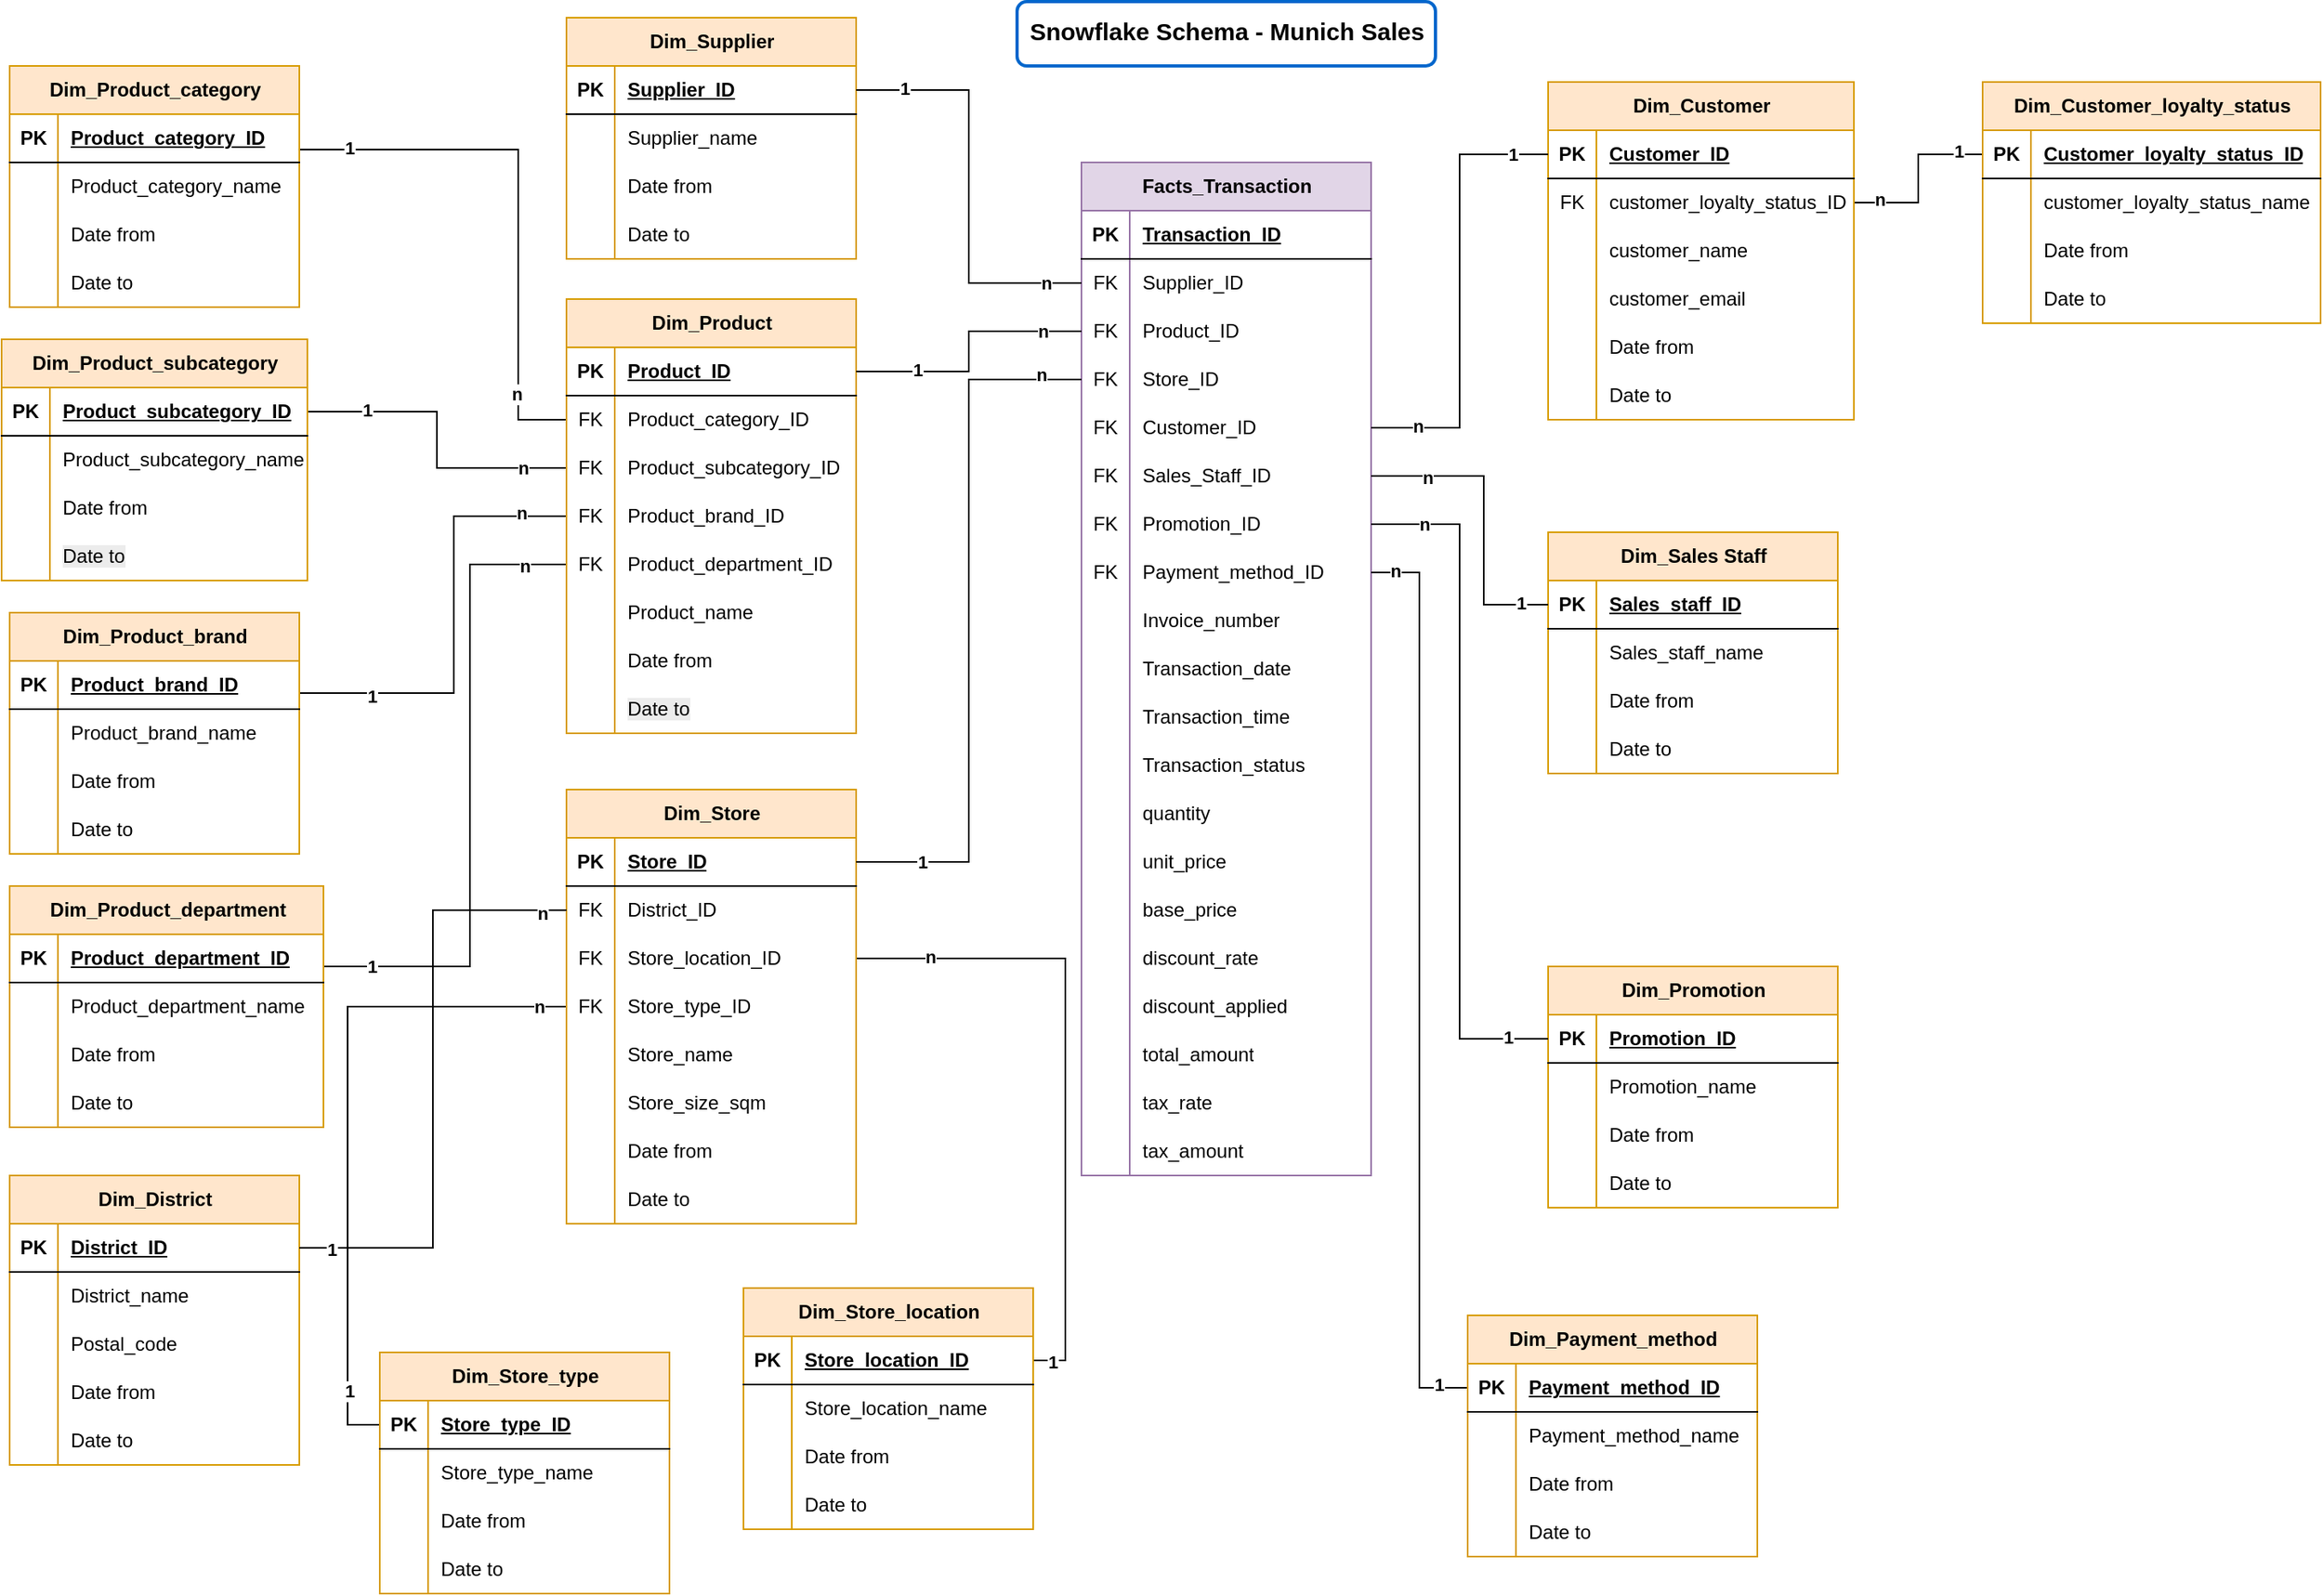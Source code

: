 <mxfile version="26.2.2">
  <diagram name="Snowflake" id="zZ-Yqbn4GIz36oTb1J4c">
    <mxGraphModel dx="1347" dy="943" grid="1" gridSize="10" guides="1" tooltips="1" connect="1" arrows="1" fold="1" page="1" pageScale="1" pageWidth="1169" pageHeight="827" math="0" shadow="0">
      <root>
        <mxCell id="0" />
        <mxCell id="1" parent="0" />
        <mxCell id="DbLl5ZKrvp2yoWORLzQD-1" value="" style="edgeStyle=orthogonalEdgeStyle;rounded=0;orthogonalLoop=1;jettySize=auto;html=1;entryX=0;entryY=0.5;entryDx=0;entryDy=0;exitX=1;exitY=0.5;exitDx=0;exitDy=0;endArrow=none;startFill=0;" edge="1" parent="1" source="DbLl5ZKrvp2yoWORLzQD-8" target="DbLl5ZKrvp2yoWORLzQD-308">
          <mxGeometry relative="1" as="geometry" />
        </mxCell>
        <mxCell id="DbLl5ZKrvp2yoWORLzQD-2" value="n" style="edgeLabel;html=1;align=center;verticalAlign=middle;resizable=0;points=[];fontStyle=1" vertex="1" connectable="0" parent="DbLl5ZKrvp2yoWORLzQD-1">
          <mxGeometry x="-0.706" y="3" relative="1" as="geometry">
            <mxPoint y="1" as="offset" />
          </mxGeometry>
        </mxCell>
        <mxCell id="DbLl5ZKrvp2yoWORLzQD-3" value="1" style="edgeLabel;html=1;align=center;verticalAlign=middle;resizable=0;points=[];fontStyle=1" vertex="1" connectable="0" parent="DbLl5ZKrvp2yoWORLzQD-1">
          <mxGeometry x="0.699" y="4" relative="1" as="geometry">
            <mxPoint x="1" y="2" as="offset" />
          </mxGeometry>
        </mxCell>
        <mxCell id="DbLl5ZKrvp2yoWORLzQD-4" value="Dim_Customer" style="shape=table;startSize=30;container=1;collapsible=1;childLayout=tableLayout;fixedRows=1;rowLines=0;fontStyle=1;align=center;resizeLast=1;html=1;fillColor=#ffe6cc;strokeColor=#d79b00;" vertex="1" parent="1">
          <mxGeometry x="968" y="60" width="190" height="210" as="geometry" />
        </mxCell>
        <mxCell id="DbLl5ZKrvp2yoWORLzQD-5" value="" style="shape=tableRow;horizontal=0;startSize=0;swimlaneHead=0;swimlaneBody=0;fillColor=none;collapsible=0;dropTarget=0;points=[[0,0.5],[1,0.5]];portConstraint=eastwest;top=0;left=0;right=0;bottom=1;" vertex="1" parent="DbLl5ZKrvp2yoWORLzQD-4">
          <mxGeometry y="30" width="190" height="30" as="geometry" />
        </mxCell>
        <mxCell id="DbLl5ZKrvp2yoWORLzQD-6" value="PK" style="shape=partialRectangle;connectable=0;fillColor=none;top=0;left=0;bottom=0;right=0;fontStyle=1;overflow=hidden;whiteSpace=wrap;html=1;" vertex="1" parent="DbLl5ZKrvp2yoWORLzQD-5">
          <mxGeometry width="30" height="30" as="geometry">
            <mxRectangle width="30" height="30" as="alternateBounds" />
          </mxGeometry>
        </mxCell>
        <mxCell id="DbLl5ZKrvp2yoWORLzQD-7" value="Customer_ID" style="shape=partialRectangle;connectable=0;fillColor=none;top=0;left=0;bottom=0;right=0;align=left;spacingLeft=6;fontStyle=5;overflow=hidden;whiteSpace=wrap;html=1;" vertex="1" parent="DbLl5ZKrvp2yoWORLzQD-5">
          <mxGeometry x="30" width="160" height="30" as="geometry">
            <mxRectangle width="160" height="30" as="alternateBounds" />
          </mxGeometry>
        </mxCell>
        <mxCell id="DbLl5ZKrvp2yoWORLzQD-8" value="" style="shape=tableRow;horizontal=0;startSize=0;swimlaneHead=0;swimlaneBody=0;fillColor=none;collapsible=0;dropTarget=0;points=[[0,0.5],[1,0.5]];portConstraint=eastwest;top=0;left=0;right=0;bottom=0;" vertex="1" parent="DbLl5ZKrvp2yoWORLzQD-4">
          <mxGeometry y="60" width="190" height="30" as="geometry" />
        </mxCell>
        <mxCell id="DbLl5ZKrvp2yoWORLzQD-9" value="FK" style="shape=partialRectangle;connectable=0;fillColor=none;top=0;left=0;bottom=0;right=0;editable=1;overflow=hidden;whiteSpace=wrap;html=1;" vertex="1" parent="DbLl5ZKrvp2yoWORLzQD-8">
          <mxGeometry width="30" height="30" as="geometry">
            <mxRectangle width="30" height="30" as="alternateBounds" />
          </mxGeometry>
        </mxCell>
        <mxCell id="DbLl5ZKrvp2yoWORLzQD-10" value="customer_loyalty_status_ID" style="shape=partialRectangle;connectable=0;fillColor=none;top=0;left=0;bottom=0;right=0;align=left;spacingLeft=6;overflow=hidden;whiteSpace=wrap;html=1;" vertex="1" parent="DbLl5ZKrvp2yoWORLzQD-8">
          <mxGeometry x="30" width="160" height="30" as="geometry">
            <mxRectangle width="160" height="30" as="alternateBounds" />
          </mxGeometry>
        </mxCell>
        <mxCell id="DbLl5ZKrvp2yoWORLzQD-11" value="" style="shape=tableRow;horizontal=0;startSize=0;swimlaneHead=0;swimlaneBody=0;fillColor=none;collapsible=0;dropTarget=0;points=[[0,0.5],[1,0.5]];portConstraint=eastwest;top=0;left=0;right=0;bottom=0;" vertex="1" parent="DbLl5ZKrvp2yoWORLzQD-4">
          <mxGeometry y="90" width="190" height="30" as="geometry" />
        </mxCell>
        <mxCell id="DbLl5ZKrvp2yoWORLzQD-12" value="" style="shape=partialRectangle;connectable=0;fillColor=none;top=0;left=0;bottom=0;right=0;editable=1;overflow=hidden;whiteSpace=wrap;html=1;" vertex="1" parent="DbLl5ZKrvp2yoWORLzQD-11">
          <mxGeometry width="30" height="30" as="geometry">
            <mxRectangle width="30" height="30" as="alternateBounds" />
          </mxGeometry>
        </mxCell>
        <mxCell id="DbLl5ZKrvp2yoWORLzQD-13" value="customer_name" style="shape=partialRectangle;connectable=0;fillColor=none;top=0;left=0;bottom=0;right=0;align=left;spacingLeft=6;overflow=hidden;whiteSpace=wrap;html=1;" vertex="1" parent="DbLl5ZKrvp2yoWORLzQD-11">
          <mxGeometry x="30" width="160" height="30" as="geometry">
            <mxRectangle width="160" height="30" as="alternateBounds" />
          </mxGeometry>
        </mxCell>
        <mxCell id="DbLl5ZKrvp2yoWORLzQD-14" value="" style="shape=tableRow;horizontal=0;startSize=0;swimlaneHead=0;swimlaneBody=0;fillColor=none;collapsible=0;dropTarget=0;points=[[0,0.5],[1,0.5]];portConstraint=eastwest;top=0;left=0;right=0;bottom=0;" vertex="1" parent="DbLl5ZKrvp2yoWORLzQD-4">
          <mxGeometry y="120" width="190" height="30" as="geometry" />
        </mxCell>
        <mxCell id="DbLl5ZKrvp2yoWORLzQD-15" value="" style="shape=partialRectangle;connectable=0;fillColor=none;top=0;left=0;bottom=0;right=0;editable=1;overflow=hidden;whiteSpace=wrap;html=1;" vertex="1" parent="DbLl5ZKrvp2yoWORLzQD-14">
          <mxGeometry width="30" height="30" as="geometry">
            <mxRectangle width="30" height="30" as="alternateBounds" />
          </mxGeometry>
        </mxCell>
        <mxCell id="DbLl5ZKrvp2yoWORLzQD-16" value="customer_email" style="shape=partialRectangle;connectable=0;fillColor=none;top=0;left=0;bottom=0;right=0;align=left;spacingLeft=6;overflow=hidden;whiteSpace=wrap;html=1;" vertex="1" parent="DbLl5ZKrvp2yoWORLzQD-14">
          <mxGeometry x="30" width="160" height="30" as="geometry">
            <mxRectangle width="160" height="30" as="alternateBounds" />
          </mxGeometry>
        </mxCell>
        <mxCell id="DbLl5ZKrvp2yoWORLzQD-17" value="" style="shape=tableRow;horizontal=0;startSize=0;swimlaneHead=0;swimlaneBody=0;fillColor=none;collapsible=0;dropTarget=0;points=[[0,0.5],[1,0.5]];portConstraint=eastwest;top=0;left=0;right=0;bottom=0;" vertex="1" parent="DbLl5ZKrvp2yoWORLzQD-4">
          <mxGeometry y="150" width="190" height="30" as="geometry" />
        </mxCell>
        <mxCell id="DbLl5ZKrvp2yoWORLzQD-18" value="" style="shape=partialRectangle;connectable=0;fillColor=none;top=0;left=0;bottom=0;right=0;editable=1;overflow=hidden;whiteSpace=wrap;html=1;" vertex="1" parent="DbLl5ZKrvp2yoWORLzQD-17">
          <mxGeometry width="30" height="30" as="geometry">
            <mxRectangle width="30" height="30" as="alternateBounds" />
          </mxGeometry>
        </mxCell>
        <mxCell id="DbLl5ZKrvp2yoWORLzQD-19" value="Date from" style="shape=partialRectangle;connectable=0;fillColor=none;top=0;left=0;bottom=0;right=0;align=left;spacingLeft=6;overflow=hidden;whiteSpace=wrap;html=1;" vertex="1" parent="DbLl5ZKrvp2yoWORLzQD-17">
          <mxGeometry x="30" width="160" height="30" as="geometry">
            <mxRectangle width="160" height="30" as="alternateBounds" />
          </mxGeometry>
        </mxCell>
        <mxCell id="DbLl5ZKrvp2yoWORLzQD-20" value="" style="shape=tableRow;horizontal=0;startSize=0;swimlaneHead=0;swimlaneBody=0;fillColor=none;collapsible=0;dropTarget=0;points=[[0,0.5],[1,0.5]];portConstraint=eastwest;top=0;left=0;right=0;bottom=0;" vertex="1" parent="DbLl5ZKrvp2yoWORLzQD-4">
          <mxGeometry y="180" width="190" height="30" as="geometry" />
        </mxCell>
        <mxCell id="DbLl5ZKrvp2yoWORLzQD-21" value="" style="shape=partialRectangle;connectable=0;fillColor=none;top=0;left=0;bottom=0;right=0;editable=1;overflow=hidden;whiteSpace=wrap;html=1;" vertex="1" parent="DbLl5ZKrvp2yoWORLzQD-20">
          <mxGeometry width="30" height="30" as="geometry">
            <mxRectangle width="30" height="30" as="alternateBounds" />
          </mxGeometry>
        </mxCell>
        <mxCell id="DbLl5ZKrvp2yoWORLzQD-22" value="Date to" style="shape=partialRectangle;connectable=0;fillColor=none;top=0;left=0;bottom=0;right=0;align=left;spacingLeft=6;overflow=hidden;whiteSpace=wrap;html=1;" vertex="1" parent="DbLl5ZKrvp2yoWORLzQD-20">
          <mxGeometry x="30" width="160" height="30" as="geometry">
            <mxRectangle width="160" height="30" as="alternateBounds" />
          </mxGeometry>
        </mxCell>
        <mxCell id="DbLl5ZKrvp2yoWORLzQD-23" value="" style="edgeStyle=orthogonalEdgeStyle;rounded=0;orthogonalLoop=1;jettySize=auto;html=1;entryX=0.997;entryY=0.733;entryDx=0;entryDy=0;entryPerimeter=0;exitX=0;exitY=0.5;exitDx=0;exitDy=0;endArrow=none;startFill=0;" edge="1" parent="1" source="DbLl5ZKrvp2yoWORLzQD-39" target="DbLl5ZKrvp2yoWORLzQD-230">
          <mxGeometry relative="1" as="geometry">
            <Array as="points">
              <mxPoint x="328" y="270" />
              <mxPoint x="328" y="102" />
            </Array>
          </mxGeometry>
        </mxCell>
        <mxCell id="DbLl5ZKrvp2yoWORLzQD-24" value="1" style="edgeLabel;html=1;align=center;verticalAlign=middle;resizable=0;points=[];fontStyle=1" vertex="1" connectable="0" parent="DbLl5ZKrvp2yoWORLzQD-23">
          <mxGeometry x="0.813" y="-1" relative="1" as="geometry">
            <mxPoint as="offset" />
          </mxGeometry>
        </mxCell>
        <mxCell id="DbLl5ZKrvp2yoWORLzQD-25" value="n" style="edgeLabel;html=1;align=center;verticalAlign=middle;resizable=0;points=[];fontStyle=1" vertex="1" connectable="0" parent="DbLl5ZKrvp2yoWORLzQD-23">
          <mxGeometry x="-0.723" y="1" relative="1" as="geometry">
            <mxPoint as="offset" />
          </mxGeometry>
        </mxCell>
        <mxCell id="DbLl5ZKrvp2yoWORLzQD-26" value="" style="edgeStyle=orthogonalEdgeStyle;rounded=0;orthogonalLoop=1;jettySize=auto;html=1;exitX=0;exitY=0.5;exitDx=0;exitDy=0;entryX=1;entryY=0.5;entryDx=0;entryDy=0;endArrow=none;startFill=0;" edge="1" parent="1" source="DbLl5ZKrvp2yoWORLzQD-42" target="DbLl5ZKrvp2yoWORLzQD-243">
          <mxGeometry relative="1" as="geometry" />
        </mxCell>
        <mxCell id="DbLl5ZKrvp2yoWORLzQD-27" value="1" style="edgeLabel;html=1;align=center;verticalAlign=middle;resizable=0;points=[];fontStyle=1" vertex="1" connectable="0" parent="DbLl5ZKrvp2yoWORLzQD-26">
          <mxGeometry x="0.627" y="-1" relative="1" as="geometry">
            <mxPoint as="offset" />
          </mxGeometry>
        </mxCell>
        <mxCell id="DbLl5ZKrvp2yoWORLzQD-28" value="n" style="edgeLabel;html=1;align=center;verticalAlign=middle;resizable=0;points=[];fontStyle=1" vertex="1" connectable="0" parent="DbLl5ZKrvp2yoWORLzQD-26">
          <mxGeometry x="-0.724" relative="1" as="geometry">
            <mxPoint as="offset" />
          </mxGeometry>
        </mxCell>
        <mxCell id="DbLl5ZKrvp2yoWORLzQD-29" value="" style="edgeStyle=orthogonalEdgeStyle;rounded=0;orthogonalLoop=1;jettySize=auto;html=1;exitX=0;exitY=0.5;exitDx=0;exitDy=0;endArrow=none;startFill=0;" edge="1" parent="1" source="DbLl5ZKrvp2yoWORLzQD-45" target="DbLl5ZKrvp2yoWORLzQD-256">
          <mxGeometry relative="1" as="geometry">
            <Array as="points">
              <mxPoint x="288" y="330" />
              <mxPoint x="288" y="440" />
            </Array>
          </mxGeometry>
        </mxCell>
        <mxCell id="DbLl5ZKrvp2yoWORLzQD-30" value="1" style="edgeLabel;html=1;align=center;verticalAlign=middle;resizable=0;points=[];fontStyle=1" vertex="1" connectable="0" parent="DbLl5ZKrvp2yoWORLzQD-29">
          <mxGeometry x="0.677" y="2" relative="1" as="geometry">
            <mxPoint as="offset" />
          </mxGeometry>
        </mxCell>
        <mxCell id="DbLl5ZKrvp2yoWORLzQD-31" value="n" style="edgeLabel;html=1;align=center;verticalAlign=middle;resizable=0;points=[];fontStyle=1" vertex="1" connectable="0" parent="DbLl5ZKrvp2yoWORLzQD-29">
          <mxGeometry x="-0.793" y="-2" relative="1" as="geometry">
            <mxPoint as="offset" />
          </mxGeometry>
        </mxCell>
        <mxCell id="DbLl5ZKrvp2yoWORLzQD-32" value="" style="edgeStyle=orthogonalEdgeStyle;rounded=0;orthogonalLoop=1;jettySize=auto;html=1;exitX=0;exitY=0.5;exitDx=0;exitDy=0;endArrow=none;startFill=0;" edge="1" parent="1" source="DbLl5ZKrvp2yoWORLzQD-48" target="DbLl5ZKrvp2yoWORLzQD-269">
          <mxGeometry relative="1" as="geometry">
            <Array as="points">
              <mxPoint x="298" y="360" />
              <mxPoint x="298" y="610" />
            </Array>
          </mxGeometry>
        </mxCell>
        <mxCell id="DbLl5ZKrvp2yoWORLzQD-33" value="n" style="edgeLabel;html=1;align=center;verticalAlign=middle;resizable=0;points=[];fontStyle=1" vertex="1" connectable="0" parent="DbLl5ZKrvp2yoWORLzQD-32">
          <mxGeometry x="-0.867" y="1" relative="1" as="geometry">
            <mxPoint as="offset" />
          </mxGeometry>
        </mxCell>
        <mxCell id="DbLl5ZKrvp2yoWORLzQD-34" value="1" style="edgeLabel;html=1;align=center;verticalAlign=middle;resizable=0;points=[];fontStyle=1" vertex="1" connectable="0" parent="DbLl5ZKrvp2yoWORLzQD-32">
          <mxGeometry x="0.853" y="3" relative="1" as="geometry">
            <mxPoint y="-3" as="offset" />
          </mxGeometry>
        </mxCell>
        <mxCell id="DbLl5ZKrvp2yoWORLzQD-35" value="Dim_Product" style="shape=table;startSize=30;container=1;collapsible=1;childLayout=tableLayout;fixedRows=1;rowLines=0;fontStyle=1;align=center;resizeLast=1;html=1;fillColor=#ffe6cc;strokeColor=#d79b00;" vertex="1" parent="1">
          <mxGeometry x="358" y="195" width="180" height="270" as="geometry" />
        </mxCell>
        <mxCell id="DbLl5ZKrvp2yoWORLzQD-36" value="" style="shape=tableRow;horizontal=0;startSize=0;swimlaneHead=0;swimlaneBody=0;fillColor=none;collapsible=0;dropTarget=0;points=[[0,0.5],[1,0.5]];portConstraint=eastwest;top=0;left=0;right=0;bottom=1;" vertex="1" parent="DbLl5ZKrvp2yoWORLzQD-35">
          <mxGeometry y="30" width="180" height="30" as="geometry" />
        </mxCell>
        <mxCell id="DbLl5ZKrvp2yoWORLzQD-37" value="PK" style="shape=partialRectangle;connectable=0;fillColor=none;top=0;left=0;bottom=0;right=0;fontStyle=1;overflow=hidden;whiteSpace=wrap;html=1;" vertex="1" parent="DbLl5ZKrvp2yoWORLzQD-36">
          <mxGeometry width="30" height="30" as="geometry">
            <mxRectangle width="30" height="30" as="alternateBounds" />
          </mxGeometry>
        </mxCell>
        <mxCell id="DbLl5ZKrvp2yoWORLzQD-38" value="Product_ID" style="shape=partialRectangle;connectable=0;fillColor=none;top=0;left=0;bottom=0;right=0;align=left;spacingLeft=6;fontStyle=5;overflow=hidden;whiteSpace=wrap;html=1;" vertex="1" parent="DbLl5ZKrvp2yoWORLzQD-36">
          <mxGeometry x="30" width="150" height="30" as="geometry">
            <mxRectangle width="150" height="30" as="alternateBounds" />
          </mxGeometry>
        </mxCell>
        <mxCell id="DbLl5ZKrvp2yoWORLzQD-39" value="" style="shape=tableRow;horizontal=0;startSize=0;swimlaneHead=0;swimlaneBody=0;fillColor=none;collapsible=0;dropTarget=0;points=[[0,0.5],[1,0.5]];portConstraint=eastwest;top=0;left=0;right=0;bottom=0;" vertex="1" parent="DbLl5ZKrvp2yoWORLzQD-35">
          <mxGeometry y="60" width="180" height="30" as="geometry" />
        </mxCell>
        <mxCell id="DbLl5ZKrvp2yoWORLzQD-40" value="FK" style="shape=partialRectangle;connectable=0;fillColor=none;top=0;left=0;bottom=0;right=0;editable=1;overflow=hidden;whiteSpace=wrap;html=1;" vertex="1" parent="DbLl5ZKrvp2yoWORLzQD-39">
          <mxGeometry width="30" height="30" as="geometry">
            <mxRectangle width="30" height="30" as="alternateBounds" />
          </mxGeometry>
        </mxCell>
        <mxCell id="DbLl5ZKrvp2yoWORLzQD-41" value="Product_category_ID" style="shape=partialRectangle;connectable=0;fillColor=none;top=0;left=0;bottom=0;right=0;align=left;spacingLeft=6;overflow=hidden;whiteSpace=wrap;html=1;" vertex="1" parent="DbLl5ZKrvp2yoWORLzQD-39">
          <mxGeometry x="30" width="150" height="30" as="geometry">
            <mxRectangle width="150" height="30" as="alternateBounds" />
          </mxGeometry>
        </mxCell>
        <mxCell id="DbLl5ZKrvp2yoWORLzQD-42" value="" style="shape=tableRow;horizontal=0;startSize=0;swimlaneHead=0;swimlaneBody=0;fillColor=none;collapsible=0;dropTarget=0;points=[[0,0.5],[1,0.5]];portConstraint=eastwest;top=0;left=0;right=0;bottom=0;" vertex="1" parent="DbLl5ZKrvp2yoWORLzQD-35">
          <mxGeometry y="90" width="180" height="30" as="geometry" />
        </mxCell>
        <mxCell id="DbLl5ZKrvp2yoWORLzQD-43" value="FK" style="shape=partialRectangle;connectable=0;fillColor=none;top=0;left=0;bottom=0;right=0;editable=1;overflow=hidden;whiteSpace=wrap;html=1;" vertex="1" parent="DbLl5ZKrvp2yoWORLzQD-42">
          <mxGeometry width="30" height="30" as="geometry">
            <mxRectangle width="30" height="30" as="alternateBounds" />
          </mxGeometry>
        </mxCell>
        <mxCell id="DbLl5ZKrvp2yoWORLzQD-44" value="Product_subcategory_ID" style="shape=partialRectangle;connectable=0;fillColor=none;top=0;left=0;bottom=0;right=0;align=left;spacingLeft=6;overflow=hidden;whiteSpace=wrap;html=1;" vertex="1" parent="DbLl5ZKrvp2yoWORLzQD-42">
          <mxGeometry x="30" width="150" height="30" as="geometry">
            <mxRectangle width="150" height="30" as="alternateBounds" />
          </mxGeometry>
        </mxCell>
        <mxCell id="DbLl5ZKrvp2yoWORLzQD-45" value="" style="shape=tableRow;horizontal=0;startSize=0;swimlaneHead=0;swimlaneBody=0;fillColor=none;collapsible=0;dropTarget=0;points=[[0,0.5],[1,0.5]];portConstraint=eastwest;top=0;left=0;right=0;bottom=0;" vertex="1" parent="DbLl5ZKrvp2yoWORLzQD-35">
          <mxGeometry y="120" width="180" height="30" as="geometry" />
        </mxCell>
        <mxCell id="DbLl5ZKrvp2yoWORLzQD-46" value="FK" style="shape=partialRectangle;connectable=0;fillColor=none;top=0;left=0;bottom=0;right=0;editable=1;overflow=hidden;whiteSpace=wrap;html=1;" vertex="1" parent="DbLl5ZKrvp2yoWORLzQD-45">
          <mxGeometry width="30" height="30" as="geometry">
            <mxRectangle width="30" height="30" as="alternateBounds" />
          </mxGeometry>
        </mxCell>
        <mxCell id="DbLl5ZKrvp2yoWORLzQD-47" value="Product_brand_ID" style="shape=partialRectangle;connectable=0;fillColor=none;top=0;left=0;bottom=0;right=0;align=left;spacingLeft=6;overflow=hidden;whiteSpace=wrap;html=1;" vertex="1" parent="DbLl5ZKrvp2yoWORLzQD-45">
          <mxGeometry x="30" width="150" height="30" as="geometry">
            <mxRectangle width="150" height="30" as="alternateBounds" />
          </mxGeometry>
        </mxCell>
        <mxCell id="DbLl5ZKrvp2yoWORLzQD-48" value="" style="shape=tableRow;horizontal=0;startSize=0;swimlaneHead=0;swimlaneBody=0;fillColor=none;collapsible=0;dropTarget=0;points=[[0,0.5],[1,0.5]];portConstraint=eastwest;top=0;left=0;right=0;bottom=0;" vertex="1" parent="DbLl5ZKrvp2yoWORLzQD-35">
          <mxGeometry y="150" width="180" height="30" as="geometry" />
        </mxCell>
        <mxCell id="DbLl5ZKrvp2yoWORLzQD-49" value="FK" style="shape=partialRectangle;connectable=0;fillColor=none;top=0;left=0;bottom=0;right=0;editable=1;overflow=hidden;whiteSpace=wrap;html=1;" vertex="1" parent="DbLl5ZKrvp2yoWORLzQD-48">
          <mxGeometry width="30" height="30" as="geometry">
            <mxRectangle width="30" height="30" as="alternateBounds" />
          </mxGeometry>
        </mxCell>
        <mxCell id="DbLl5ZKrvp2yoWORLzQD-50" value="Product_department_ID" style="shape=partialRectangle;connectable=0;fillColor=none;top=0;left=0;bottom=0;right=0;align=left;spacingLeft=6;overflow=hidden;whiteSpace=wrap;html=1;" vertex="1" parent="DbLl5ZKrvp2yoWORLzQD-48">
          <mxGeometry x="30" width="150" height="30" as="geometry">
            <mxRectangle width="150" height="30" as="alternateBounds" />
          </mxGeometry>
        </mxCell>
        <mxCell id="DbLl5ZKrvp2yoWORLzQD-51" value="" style="shape=tableRow;horizontal=0;startSize=0;swimlaneHead=0;swimlaneBody=0;fillColor=none;collapsible=0;dropTarget=0;points=[[0,0.5],[1,0.5]];portConstraint=eastwest;top=0;left=0;right=0;bottom=0;" vertex="1" parent="DbLl5ZKrvp2yoWORLzQD-35">
          <mxGeometry y="180" width="180" height="30" as="geometry" />
        </mxCell>
        <mxCell id="DbLl5ZKrvp2yoWORLzQD-52" value="" style="shape=partialRectangle;connectable=0;fillColor=none;top=0;left=0;bottom=0;right=0;editable=1;overflow=hidden;whiteSpace=wrap;html=1;" vertex="1" parent="DbLl5ZKrvp2yoWORLzQD-51">
          <mxGeometry width="30" height="30" as="geometry">
            <mxRectangle width="30" height="30" as="alternateBounds" />
          </mxGeometry>
        </mxCell>
        <mxCell id="DbLl5ZKrvp2yoWORLzQD-53" value="Product_name" style="shape=partialRectangle;connectable=0;fillColor=none;top=0;left=0;bottom=0;right=0;align=left;spacingLeft=6;overflow=hidden;whiteSpace=wrap;html=1;" vertex="1" parent="DbLl5ZKrvp2yoWORLzQD-51">
          <mxGeometry x="30" width="150" height="30" as="geometry">
            <mxRectangle width="150" height="30" as="alternateBounds" />
          </mxGeometry>
        </mxCell>
        <mxCell id="DbLl5ZKrvp2yoWORLzQD-54" value="" style="shape=tableRow;horizontal=0;startSize=0;swimlaneHead=0;swimlaneBody=0;fillColor=none;collapsible=0;dropTarget=0;points=[[0,0.5],[1,0.5]];portConstraint=eastwest;top=0;left=0;right=0;bottom=0;" vertex="1" parent="DbLl5ZKrvp2yoWORLzQD-35">
          <mxGeometry y="210" width="180" height="30" as="geometry" />
        </mxCell>
        <mxCell id="DbLl5ZKrvp2yoWORLzQD-55" value="" style="shape=partialRectangle;connectable=0;fillColor=none;top=0;left=0;bottom=0;right=0;editable=1;overflow=hidden;whiteSpace=wrap;html=1;" vertex="1" parent="DbLl5ZKrvp2yoWORLzQD-54">
          <mxGeometry width="30" height="30" as="geometry">
            <mxRectangle width="30" height="30" as="alternateBounds" />
          </mxGeometry>
        </mxCell>
        <mxCell id="DbLl5ZKrvp2yoWORLzQD-56" value="Date from" style="shape=partialRectangle;connectable=0;fillColor=none;top=0;left=0;bottom=0;right=0;align=left;spacingLeft=6;overflow=hidden;whiteSpace=wrap;html=1;" vertex="1" parent="DbLl5ZKrvp2yoWORLzQD-54">
          <mxGeometry x="30" width="150" height="30" as="geometry">
            <mxRectangle width="150" height="30" as="alternateBounds" />
          </mxGeometry>
        </mxCell>
        <mxCell id="DbLl5ZKrvp2yoWORLzQD-57" value="" style="shape=tableRow;horizontal=0;startSize=0;swimlaneHead=0;swimlaneBody=0;fillColor=none;collapsible=0;dropTarget=0;points=[[0,0.5],[1,0.5]];portConstraint=eastwest;top=0;left=0;right=0;bottom=0;" vertex="1" parent="DbLl5ZKrvp2yoWORLzQD-35">
          <mxGeometry y="240" width="180" height="30" as="geometry" />
        </mxCell>
        <mxCell id="DbLl5ZKrvp2yoWORLzQD-58" value="" style="shape=partialRectangle;connectable=0;fillColor=none;top=0;left=0;bottom=0;right=0;editable=1;overflow=hidden;whiteSpace=wrap;html=1;" vertex="1" parent="DbLl5ZKrvp2yoWORLzQD-57">
          <mxGeometry width="30" height="30" as="geometry">
            <mxRectangle width="30" height="30" as="alternateBounds" />
          </mxGeometry>
        </mxCell>
        <mxCell id="DbLl5ZKrvp2yoWORLzQD-59" value="&lt;meta charset=&quot;utf-8&quot;&gt;&lt;span style=&quot;color: rgb(0, 0, 0); font-family: Helvetica; font-size: 12px; font-style: normal; font-variant-ligatures: normal; font-variant-caps: normal; font-weight: 400; letter-spacing: normal; orphans: 2; text-align: left; text-indent: 0px; text-transform: none; widows: 2; word-spacing: 0px; -webkit-text-stroke-width: 0px; white-space: normal; background-color: rgb(236, 236, 236); text-decoration-thickness: initial; text-decoration-style: initial; text-decoration-color: initial; display: inline !important; float: none;&quot;&gt;Date to&lt;/span&gt;" style="shape=partialRectangle;connectable=0;fillColor=none;top=0;left=0;bottom=0;right=0;align=left;spacingLeft=6;overflow=hidden;whiteSpace=wrap;html=1;" vertex="1" parent="DbLl5ZKrvp2yoWORLzQD-57">
          <mxGeometry x="30" width="150" height="30" as="geometry">
            <mxRectangle width="150" height="30" as="alternateBounds" />
          </mxGeometry>
        </mxCell>
        <mxCell id="DbLl5ZKrvp2yoWORLzQD-60" value="Dim_Sales Staff" style="shape=table;startSize=30;container=1;collapsible=1;childLayout=tableLayout;fixedRows=1;rowLines=0;fontStyle=1;align=center;resizeLast=1;html=1;fillColor=#ffe6cc;strokeColor=#d79b00;" vertex="1" parent="1">
          <mxGeometry x="968" y="340" width="180" height="150" as="geometry" />
        </mxCell>
        <mxCell id="DbLl5ZKrvp2yoWORLzQD-61" value="" style="shape=tableRow;horizontal=0;startSize=0;swimlaneHead=0;swimlaneBody=0;fillColor=none;collapsible=0;dropTarget=0;points=[[0,0.5],[1,0.5]];portConstraint=eastwest;top=0;left=0;right=0;bottom=1;" vertex="1" parent="DbLl5ZKrvp2yoWORLzQD-60">
          <mxGeometry y="30" width="180" height="30" as="geometry" />
        </mxCell>
        <mxCell id="DbLl5ZKrvp2yoWORLzQD-62" value="PK" style="shape=partialRectangle;connectable=0;fillColor=none;top=0;left=0;bottom=0;right=0;fontStyle=1;overflow=hidden;whiteSpace=wrap;html=1;" vertex="1" parent="DbLl5ZKrvp2yoWORLzQD-61">
          <mxGeometry width="30" height="30" as="geometry">
            <mxRectangle width="30" height="30" as="alternateBounds" />
          </mxGeometry>
        </mxCell>
        <mxCell id="DbLl5ZKrvp2yoWORLzQD-63" value="Sales_staff_ID" style="shape=partialRectangle;connectable=0;fillColor=none;top=0;left=0;bottom=0;right=0;align=left;spacingLeft=6;fontStyle=5;overflow=hidden;whiteSpace=wrap;html=1;" vertex="1" parent="DbLl5ZKrvp2yoWORLzQD-61">
          <mxGeometry x="30" width="150" height="30" as="geometry">
            <mxRectangle width="150" height="30" as="alternateBounds" />
          </mxGeometry>
        </mxCell>
        <mxCell id="DbLl5ZKrvp2yoWORLzQD-64" value="" style="shape=tableRow;horizontal=0;startSize=0;swimlaneHead=0;swimlaneBody=0;fillColor=none;collapsible=0;dropTarget=0;points=[[0,0.5],[1,0.5]];portConstraint=eastwest;top=0;left=0;right=0;bottom=0;" vertex="1" parent="DbLl5ZKrvp2yoWORLzQD-60">
          <mxGeometry y="60" width="180" height="30" as="geometry" />
        </mxCell>
        <mxCell id="DbLl5ZKrvp2yoWORLzQD-65" value="" style="shape=partialRectangle;connectable=0;fillColor=none;top=0;left=0;bottom=0;right=0;editable=1;overflow=hidden;whiteSpace=wrap;html=1;" vertex="1" parent="DbLl5ZKrvp2yoWORLzQD-64">
          <mxGeometry width="30" height="30" as="geometry">
            <mxRectangle width="30" height="30" as="alternateBounds" />
          </mxGeometry>
        </mxCell>
        <mxCell id="DbLl5ZKrvp2yoWORLzQD-66" value="Sales_staff_name" style="shape=partialRectangle;connectable=0;fillColor=none;top=0;left=0;bottom=0;right=0;align=left;spacingLeft=6;overflow=hidden;whiteSpace=wrap;html=1;" vertex="1" parent="DbLl5ZKrvp2yoWORLzQD-64">
          <mxGeometry x="30" width="150" height="30" as="geometry">
            <mxRectangle width="150" height="30" as="alternateBounds" />
          </mxGeometry>
        </mxCell>
        <mxCell id="DbLl5ZKrvp2yoWORLzQD-67" value="" style="shape=tableRow;horizontal=0;startSize=0;swimlaneHead=0;swimlaneBody=0;fillColor=none;collapsible=0;dropTarget=0;points=[[0,0.5],[1,0.5]];portConstraint=eastwest;top=0;left=0;right=0;bottom=0;" vertex="1" parent="DbLl5ZKrvp2yoWORLzQD-60">
          <mxGeometry y="90" width="180" height="30" as="geometry" />
        </mxCell>
        <mxCell id="DbLl5ZKrvp2yoWORLzQD-68" value="" style="shape=partialRectangle;connectable=0;fillColor=none;top=0;left=0;bottom=0;right=0;editable=1;overflow=hidden;whiteSpace=wrap;html=1;" vertex="1" parent="DbLl5ZKrvp2yoWORLzQD-67">
          <mxGeometry width="30" height="30" as="geometry">
            <mxRectangle width="30" height="30" as="alternateBounds" />
          </mxGeometry>
        </mxCell>
        <mxCell id="DbLl5ZKrvp2yoWORLzQD-69" value="Date from" style="shape=partialRectangle;connectable=0;fillColor=none;top=0;left=0;bottom=0;right=0;align=left;spacingLeft=6;overflow=hidden;whiteSpace=wrap;html=1;" vertex="1" parent="DbLl5ZKrvp2yoWORLzQD-67">
          <mxGeometry x="30" width="150" height="30" as="geometry">
            <mxRectangle width="150" height="30" as="alternateBounds" />
          </mxGeometry>
        </mxCell>
        <mxCell id="DbLl5ZKrvp2yoWORLzQD-70" value="" style="shape=tableRow;horizontal=0;startSize=0;swimlaneHead=0;swimlaneBody=0;fillColor=none;collapsible=0;dropTarget=0;points=[[0,0.5],[1,0.5]];portConstraint=eastwest;top=0;left=0;right=0;bottom=0;" vertex="1" parent="DbLl5ZKrvp2yoWORLzQD-60">
          <mxGeometry y="120" width="180" height="30" as="geometry" />
        </mxCell>
        <mxCell id="DbLl5ZKrvp2yoWORLzQD-71" value="" style="shape=partialRectangle;connectable=0;fillColor=none;top=0;left=0;bottom=0;right=0;editable=1;overflow=hidden;whiteSpace=wrap;html=1;" vertex="1" parent="DbLl5ZKrvp2yoWORLzQD-70">
          <mxGeometry width="30" height="30" as="geometry">
            <mxRectangle width="30" height="30" as="alternateBounds" />
          </mxGeometry>
        </mxCell>
        <mxCell id="DbLl5ZKrvp2yoWORLzQD-72" value="Date to" style="shape=partialRectangle;connectable=0;fillColor=none;top=0;left=0;bottom=0;right=0;align=left;spacingLeft=6;overflow=hidden;whiteSpace=wrap;html=1;" vertex="1" parent="DbLl5ZKrvp2yoWORLzQD-70">
          <mxGeometry x="30" width="150" height="30" as="geometry">
            <mxRectangle width="150" height="30" as="alternateBounds" />
          </mxGeometry>
        </mxCell>
        <mxCell id="DbLl5ZKrvp2yoWORLzQD-73" value="Dim_Promotion" style="shape=table;startSize=30;container=1;collapsible=1;childLayout=tableLayout;fixedRows=1;rowLines=0;fontStyle=1;align=center;resizeLast=1;html=1;fillColor=#ffe6cc;strokeColor=#d79b00;" vertex="1" parent="1">
          <mxGeometry x="968" y="610" width="180" height="150" as="geometry" />
        </mxCell>
        <mxCell id="DbLl5ZKrvp2yoWORLzQD-74" value="" style="shape=tableRow;horizontal=0;startSize=0;swimlaneHead=0;swimlaneBody=0;fillColor=none;collapsible=0;dropTarget=0;points=[[0,0.5],[1,0.5]];portConstraint=eastwest;top=0;left=0;right=0;bottom=1;" vertex="1" parent="DbLl5ZKrvp2yoWORLzQD-73">
          <mxGeometry y="30" width="180" height="30" as="geometry" />
        </mxCell>
        <mxCell id="DbLl5ZKrvp2yoWORLzQD-75" value="PK" style="shape=partialRectangle;connectable=0;fillColor=none;top=0;left=0;bottom=0;right=0;fontStyle=1;overflow=hidden;whiteSpace=wrap;html=1;" vertex="1" parent="DbLl5ZKrvp2yoWORLzQD-74">
          <mxGeometry width="30" height="30" as="geometry">
            <mxRectangle width="30" height="30" as="alternateBounds" />
          </mxGeometry>
        </mxCell>
        <mxCell id="DbLl5ZKrvp2yoWORLzQD-76" value="Promotion_ID" style="shape=partialRectangle;connectable=0;fillColor=none;top=0;left=0;bottom=0;right=0;align=left;spacingLeft=6;fontStyle=5;overflow=hidden;whiteSpace=wrap;html=1;" vertex="1" parent="DbLl5ZKrvp2yoWORLzQD-74">
          <mxGeometry x="30" width="150" height="30" as="geometry">
            <mxRectangle width="150" height="30" as="alternateBounds" />
          </mxGeometry>
        </mxCell>
        <mxCell id="DbLl5ZKrvp2yoWORLzQD-77" value="" style="shape=tableRow;horizontal=0;startSize=0;swimlaneHead=0;swimlaneBody=0;fillColor=none;collapsible=0;dropTarget=0;points=[[0,0.5],[1,0.5]];portConstraint=eastwest;top=0;left=0;right=0;bottom=0;" vertex="1" parent="DbLl5ZKrvp2yoWORLzQD-73">
          <mxGeometry y="60" width="180" height="30" as="geometry" />
        </mxCell>
        <mxCell id="DbLl5ZKrvp2yoWORLzQD-78" value="" style="shape=partialRectangle;connectable=0;fillColor=none;top=0;left=0;bottom=0;right=0;editable=1;overflow=hidden;whiteSpace=wrap;html=1;" vertex="1" parent="DbLl5ZKrvp2yoWORLzQD-77">
          <mxGeometry width="30" height="30" as="geometry">
            <mxRectangle width="30" height="30" as="alternateBounds" />
          </mxGeometry>
        </mxCell>
        <mxCell id="DbLl5ZKrvp2yoWORLzQD-79" value="Promotion_name" style="shape=partialRectangle;connectable=0;fillColor=none;top=0;left=0;bottom=0;right=0;align=left;spacingLeft=6;overflow=hidden;whiteSpace=wrap;html=1;" vertex="1" parent="DbLl5ZKrvp2yoWORLzQD-77">
          <mxGeometry x="30" width="150" height="30" as="geometry">
            <mxRectangle width="150" height="30" as="alternateBounds" />
          </mxGeometry>
        </mxCell>
        <mxCell id="DbLl5ZKrvp2yoWORLzQD-80" value="" style="shape=tableRow;horizontal=0;startSize=0;swimlaneHead=0;swimlaneBody=0;fillColor=none;collapsible=0;dropTarget=0;points=[[0,0.5],[1,0.5]];portConstraint=eastwest;top=0;left=0;right=0;bottom=0;" vertex="1" parent="DbLl5ZKrvp2yoWORLzQD-73">
          <mxGeometry y="90" width="180" height="30" as="geometry" />
        </mxCell>
        <mxCell id="DbLl5ZKrvp2yoWORLzQD-81" value="" style="shape=partialRectangle;connectable=0;fillColor=none;top=0;left=0;bottom=0;right=0;editable=1;overflow=hidden;whiteSpace=wrap;html=1;" vertex="1" parent="DbLl5ZKrvp2yoWORLzQD-80">
          <mxGeometry width="30" height="30" as="geometry">
            <mxRectangle width="30" height="30" as="alternateBounds" />
          </mxGeometry>
        </mxCell>
        <mxCell id="DbLl5ZKrvp2yoWORLzQD-82" value="Date from" style="shape=partialRectangle;connectable=0;fillColor=none;top=0;left=0;bottom=0;right=0;align=left;spacingLeft=6;overflow=hidden;whiteSpace=wrap;html=1;" vertex="1" parent="DbLl5ZKrvp2yoWORLzQD-80">
          <mxGeometry x="30" width="150" height="30" as="geometry">
            <mxRectangle width="150" height="30" as="alternateBounds" />
          </mxGeometry>
        </mxCell>
        <mxCell id="DbLl5ZKrvp2yoWORLzQD-83" value="" style="shape=tableRow;horizontal=0;startSize=0;swimlaneHead=0;swimlaneBody=0;fillColor=none;collapsible=0;dropTarget=0;points=[[0,0.5],[1,0.5]];portConstraint=eastwest;top=0;left=0;right=0;bottom=0;" vertex="1" parent="DbLl5ZKrvp2yoWORLzQD-73">
          <mxGeometry y="120" width="180" height="30" as="geometry" />
        </mxCell>
        <mxCell id="DbLl5ZKrvp2yoWORLzQD-84" value="" style="shape=partialRectangle;connectable=0;fillColor=none;top=0;left=0;bottom=0;right=0;editable=1;overflow=hidden;whiteSpace=wrap;html=1;" vertex="1" parent="DbLl5ZKrvp2yoWORLzQD-83">
          <mxGeometry width="30" height="30" as="geometry">
            <mxRectangle width="30" height="30" as="alternateBounds" />
          </mxGeometry>
        </mxCell>
        <mxCell id="DbLl5ZKrvp2yoWORLzQD-85" value="Date to" style="shape=partialRectangle;connectable=0;fillColor=none;top=0;left=0;bottom=0;right=0;align=left;spacingLeft=6;overflow=hidden;whiteSpace=wrap;html=1;" vertex="1" parent="DbLl5ZKrvp2yoWORLzQD-83">
          <mxGeometry x="30" width="150" height="30" as="geometry">
            <mxRectangle width="150" height="30" as="alternateBounds" />
          </mxGeometry>
        </mxCell>
        <mxCell id="DbLl5ZKrvp2yoWORLzQD-86" value="" style="edgeStyle=orthogonalEdgeStyle;rounded=0;orthogonalLoop=1;jettySize=auto;html=1;exitX=1;exitY=0.5;exitDx=0;exitDy=0;entryX=1;entryY=0.5;entryDx=0;entryDy=0;endArrow=none;startFill=0;" edge="1" parent="1" source="DbLl5ZKrvp2yoWORLzQD-99" target="DbLl5ZKrvp2yoWORLzQD-282">
          <mxGeometry relative="1" as="geometry" />
        </mxCell>
        <mxCell id="DbLl5ZKrvp2yoWORLzQD-87" value="n" style="edgeLabel;html=1;align=center;verticalAlign=middle;resizable=0;points=[];fontStyle=1" vertex="1" connectable="0" parent="DbLl5ZKrvp2yoWORLzQD-86">
          <mxGeometry x="-0.77" y="1" relative="1" as="geometry">
            <mxPoint as="offset" />
          </mxGeometry>
        </mxCell>
        <mxCell id="DbLl5ZKrvp2yoWORLzQD-88" value="1" style="edgeLabel;html=1;align=center;verticalAlign=middle;resizable=0;points=[];fontStyle=1" vertex="1" connectable="0" parent="DbLl5ZKrvp2yoWORLzQD-86">
          <mxGeometry x="0.94" y="1" relative="1" as="geometry">
            <mxPoint as="offset" />
          </mxGeometry>
        </mxCell>
        <mxCell id="DbLl5ZKrvp2yoWORLzQD-89" value="" style="edgeStyle=orthogonalEdgeStyle;rounded=0;orthogonalLoop=1;jettySize=auto;html=1;exitX=0;exitY=0.5;exitDx=0;exitDy=0;entryX=0;entryY=0.5;entryDx=0;entryDy=0;endArrow=none;startFill=0;" edge="1" parent="1" source="DbLl5ZKrvp2yoWORLzQD-102" target="DbLl5ZKrvp2yoWORLzQD-295">
          <mxGeometry relative="1" as="geometry" />
        </mxCell>
        <mxCell id="DbLl5ZKrvp2yoWORLzQD-90" value="1" style="edgeLabel;html=1;align=center;verticalAlign=middle;resizable=0;points=[];fontStyle=1" vertex="1" connectable="0" parent="DbLl5ZKrvp2yoWORLzQD-89">
          <mxGeometry x="0.804" y="1" relative="1" as="geometry">
            <mxPoint as="offset" />
          </mxGeometry>
        </mxCell>
        <mxCell id="DbLl5ZKrvp2yoWORLzQD-91" value="n" style="edgeLabel;html=1;align=center;verticalAlign=middle;resizable=0;points=[];fontStyle=1" vertex="1" connectable="0" parent="DbLl5ZKrvp2yoWORLzQD-89">
          <mxGeometry x="-0.916" relative="1" as="geometry">
            <mxPoint as="offset" />
          </mxGeometry>
        </mxCell>
        <mxCell id="DbLl5ZKrvp2yoWORLzQD-92" value="Dim_Store" style="shape=table;startSize=30;container=1;collapsible=1;childLayout=tableLayout;fixedRows=1;rowLines=0;fontStyle=1;align=center;resizeLast=1;html=1;fillColor=#ffe6cc;strokeColor=#d79b00;" vertex="1" parent="1">
          <mxGeometry x="358" y="500" width="180" height="270" as="geometry" />
        </mxCell>
        <mxCell id="DbLl5ZKrvp2yoWORLzQD-93" value="" style="shape=tableRow;horizontal=0;startSize=0;swimlaneHead=0;swimlaneBody=0;fillColor=none;collapsible=0;dropTarget=0;points=[[0,0.5],[1,0.5]];portConstraint=eastwest;top=0;left=0;right=0;bottom=1;" vertex="1" parent="DbLl5ZKrvp2yoWORLzQD-92">
          <mxGeometry y="30" width="180" height="30" as="geometry" />
        </mxCell>
        <mxCell id="DbLl5ZKrvp2yoWORLzQD-94" value="PK" style="shape=partialRectangle;connectable=0;fillColor=none;top=0;left=0;bottom=0;right=0;fontStyle=1;overflow=hidden;whiteSpace=wrap;html=1;" vertex="1" parent="DbLl5ZKrvp2yoWORLzQD-93">
          <mxGeometry width="30" height="30" as="geometry">
            <mxRectangle width="30" height="30" as="alternateBounds" />
          </mxGeometry>
        </mxCell>
        <mxCell id="DbLl5ZKrvp2yoWORLzQD-95" value="Store_ID" style="shape=partialRectangle;connectable=0;fillColor=none;top=0;left=0;bottom=0;right=0;align=left;spacingLeft=6;fontStyle=5;overflow=hidden;whiteSpace=wrap;html=1;" vertex="1" parent="DbLl5ZKrvp2yoWORLzQD-93">
          <mxGeometry x="30" width="150" height="30" as="geometry">
            <mxRectangle width="150" height="30" as="alternateBounds" />
          </mxGeometry>
        </mxCell>
        <mxCell id="DbLl5ZKrvp2yoWORLzQD-96" value="" style="shape=tableRow;horizontal=0;startSize=0;swimlaneHead=0;swimlaneBody=0;fillColor=none;collapsible=0;dropTarget=0;points=[[0,0.5],[1,0.5]];portConstraint=eastwest;top=0;left=0;right=0;bottom=0;" vertex="1" parent="DbLl5ZKrvp2yoWORLzQD-92">
          <mxGeometry y="60" width="180" height="30" as="geometry" />
        </mxCell>
        <mxCell id="DbLl5ZKrvp2yoWORLzQD-97" value="FK" style="shape=partialRectangle;connectable=0;fillColor=none;top=0;left=0;bottom=0;right=0;editable=1;overflow=hidden;whiteSpace=wrap;html=1;" vertex="1" parent="DbLl5ZKrvp2yoWORLzQD-96">
          <mxGeometry width="30" height="30" as="geometry">
            <mxRectangle width="30" height="30" as="alternateBounds" />
          </mxGeometry>
        </mxCell>
        <mxCell id="DbLl5ZKrvp2yoWORLzQD-98" value="District_ID" style="shape=partialRectangle;connectable=0;fillColor=none;top=0;left=0;bottom=0;right=0;align=left;spacingLeft=6;overflow=hidden;whiteSpace=wrap;html=1;" vertex="1" parent="DbLl5ZKrvp2yoWORLzQD-96">
          <mxGeometry x="30" width="150" height="30" as="geometry">
            <mxRectangle width="150" height="30" as="alternateBounds" />
          </mxGeometry>
        </mxCell>
        <mxCell id="DbLl5ZKrvp2yoWORLzQD-99" value="" style="shape=tableRow;horizontal=0;startSize=0;swimlaneHead=0;swimlaneBody=0;fillColor=none;collapsible=0;dropTarget=0;points=[[0,0.5],[1,0.5]];portConstraint=eastwest;top=0;left=0;right=0;bottom=0;" vertex="1" parent="DbLl5ZKrvp2yoWORLzQD-92">
          <mxGeometry y="90" width="180" height="30" as="geometry" />
        </mxCell>
        <mxCell id="DbLl5ZKrvp2yoWORLzQD-100" value="FK" style="shape=partialRectangle;connectable=0;fillColor=none;top=0;left=0;bottom=0;right=0;editable=1;overflow=hidden;whiteSpace=wrap;html=1;" vertex="1" parent="DbLl5ZKrvp2yoWORLzQD-99">
          <mxGeometry width="30" height="30" as="geometry">
            <mxRectangle width="30" height="30" as="alternateBounds" />
          </mxGeometry>
        </mxCell>
        <mxCell id="DbLl5ZKrvp2yoWORLzQD-101" value="Store_location_ID" style="shape=partialRectangle;connectable=0;fillColor=none;top=0;left=0;bottom=0;right=0;align=left;spacingLeft=6;overflow=hidden;whiteSpace=wrap;html=1;" vertex="1" parent="DbLl5ZKrvp2yoWORLzQD-99">
          <mxGeometry x="30" width="150" height="30" as="geometry">
            <mxRectangle width="150" height="30" as="alternateBounds" />
          </mxGeometry>
        </mxCell>
        <mxCell id="DbLl5ZKrvp2yoWORLzQD-102" value="" style="shape=tableRow;horizontal=0;startSize=0;swimlaneHead=0;swimlaneBody=0;fillColor=none;collapsible=0;dropTarget=0;points=[[0,0.5],[1,0.5]];portConstraint=eastwest;top=0;left=0;right=0;bottom=0;" vertex="1" parent="DbLl5ZKrvp2yoWORLzQD-92">
          <mxGeometry y="120" width="180" height="30" as="geometry" />
        </mxCell>
        <mxCell id="DbLl5ZKrvp2yoWORLzQD-103" value="FK" style="shape=partialRectangle;connectable=0;fillColor=none;top=0;left=0;bottom=0;right=0;editable=1;overflow=hidden;whiteSpace=wrap;html=1;" vertex="1" parent="DbLl5ZKrvp2yoWORLzQD-102">
          <mxGeometry width="30" height="30" as="geometry">
            <mxRectangle width="30" height="30" as="alternateBounds" />
          </mxGeometry>
        </mxCell>
        <mxCell id="DbLl5ZKrvp2yoWORLzQD-104" value="Store_type_ID" style="shape=partialRectangle;connectable=0;fillColor=none;top=0;left=0;bottom=0;right=0;align=left;spacingLeft=6;overflow=hidden;whiteSpace=wrap;html=1;" vertex="1" parent="DbLl5ZKrvp2yoWORLzQD-102">
          <mxGeometry x="30" width="150" height="30" as="geometry">
            <mxRectangle width="150" height="30" as="alternateBounds" />
          </mxGeometry>
        </mxCell>
        <mxCell id="DbLl5ZKrvp2yoWORLzQD-105" value="" style="shape=tableRow;horizontal=0;startSize=0;swimlaneHead=0;swimlaneBody=0;fillColor=none;collapsible=0;dropTarget=0;points=[[0,0.5],[1,0.5]];portConstraint=eastwest;top=0;left=0;right=0;bottom=0;" vertex="1" parent="DbLl5ZKrvp2yoWORLzQD-92">
          <mxGeometry y="150" width="180" height="30" as="geometry" />
        </mxCell>
        <mxCell id="DbLl5ZKrvp2yoWORLzQD-106" value="" style="shape=partialRectangle;connectable=0;fillColor=none;top=0;left=0;bottom=0;right=0;editable=1;overflow=hidden;whiteSpace=wrap;html=1;" vertex="1" parent="DbLl5ZKrvp2yoWORLzQD-105">
          <mxGeometry width="30" height="30" as="geometry">
            <mxRectangle width="30" height="30" as="alternateBounds" />
          </mxGeometry>
        </mxCell>
        <mxCell id="DbLl5ZKrvp2yoWORLzQD-107" value="Store_name" style="shape=partialRectangle;connectable=0;fillColor=none;top=0;left=0;bottom=0;right=0;align=left;spacingLeft=6;overflow=hidden;whiteSpace=wrap;html=1;" vertex="1" parent="DbLl5ZKrvp2yoWORLzQD-105">
          <mxGeometry x="30" width="150" height="30" as="geometry">
            <mxRectangle width="150" height="30" as="alternateBounds" />
          </mxGeometry>
        </mxCell>
        <mxCell id="DbLl5ZKrvp2yoWORLzQD-108" value="" style="shape=tableRow;horizontal=0;startSize=0;swimlaneHead=0;swimlaneBody=0;fillColor=none;collapsible=0;dropTarget=0;points=[[0,0.5],[1,0.5]];portConstraint=eastwest;top=0;left=0;right=0;bottom=0;" vertex="1" parent="DbLl5ZKrvp2yoWORLzQD-92">
          <mxGeometry y="180" width="180" height="30" as="geometry" />
        </mxCell>
        <mxCell id="DbLl5ZKrvp2yoWORLzQD-109" value="" style="shape=partialRectangle;connectable=0;fillColor=none;top=0;left=0;bottom=0;right=0;editable=1;overflow=hidden;whiteSpace=wrap;html=1;" vertex="1" parent="DbLl5ZKrvp2yoWORLzQD-108">
          <mxGeometry width="30" height="30" as="geometry">
            <mxRectangle width="30" height="30" as="alternateBounds" />
          </mxGeometry>
        </mxCell>
        <mxCell id="DbLl5ZKrvp2yoWORLzQD-110" value="Store_size_sqm" style="shape=partialRectangle;connectable=0;fillColor=none;top=0;left=0;bottom=0;right=0;align=left;spacingLeft=6;overflow=hidden;whiteSpace=wrap;html=1;" vertex="1" parent="DbLl5ZKrvp2yoWORLzQD-108">
          <mxGeometry x="30" width="150" height="30" as="geometry">
            <mxRectangle width="150" height="30" as="alternateBounds" />
          </mxGeometry>
        </mxCell>
        <mxCell id="DbLl5ZKrvp2yoWORLzQD-111" value="" style="shape=tableRow;horizontal=0;startSize=0;swimlaneHead=0;swimlaneBody=0;fillColor=none;collapsible=0;dropTarget=0;points=[[0,0.5],[1,0.5]];portConstraint=eastwest;top=0;left=0;right=0;bottom=0;" vertex="1" parent="DbLl5ZKrvp2yoWORLzQD-92">
          <mxGeometry y="210" width="180" height="30" as="geometry" />
        </mxCell>
        <mxCell id="DbLl5ZKrvp2yoWORLzQD-112" value="" style="shape=partialRectangle;connectable=0;fillColor=none;top=0;left=0;bottom=0;right=0;editable=1;overflow=hidden;whiteSpace=wrap;html=1;" vertex="1" parent="DbLl5ZKrvp2yoWORLzQD-111">
          <mxGeometry width="30" height="30" as="geometry">
            <mxRectangle width="30" height="30" as="alternateBounds" />
          </mxGeometry>
        </mxCell>
        <mxCell id="DbLl5ZKrvp2yoWORLzQD-113" value="Date from" style="shape=partialRectangle;connectable=0;fillColor=none;top=0;left=0;bottom=0;right=0;align=left;spacingLeft=6;overflow=hidden;whiteSpace=wrap;html=1;" vertex="1" parent="DbLl5ZKrvp2yoWORLzQD-111">
          <mxGeometry x="30" width="150" height="30" as="geometry">
            <mxRectangle width="150" height="30" as="alternateBounds" />
          </mxGeometry>
        </mxCell>
        <mxCell id="DbLl5ZKrvp2yoWORLzQD-114" value="" style="shape=tableRow;horizontal=0;startSize=0;swimlaneHead=0;swimlaneBody=0;fillColor=none;collapsible=0;dropTarget=0;points=[[0,0.5],[1,0.5]];portConstraint=eastwest;top=0;left=0;right=0;bottom=0;" vertex="1" parent="DbLl5ZKrvp2yoWORLzQD-92">
          <mxGeometry y="240" width="180" height="30" as="geometry" />
        </mxCell>
        <mxCell id="DbLl5ZKrvp2yoWORLzQD-115" value="" style="shape=partialRectangle;connectable=0;fillColor=none;top=0;left=0;bottom=0;right=0;editable=1;overflow=hidden;whiteSpace=wrap;html=1;" vertex="1" parent="DbLl5ZKrvp2yoWORLzQD-114">
          <mxGeometry width="30" height="30" as="geometry">
            <mxRectangle width="30" height="30" as="alternateBounds" />
          </mxGeometry>
        </mxCell>
        <mxCell id="DbLl5ZKrvp2yoWORLzQD-116" value="Date to" style="shape=partialRectangle;connectable=0;fillColor=none;top=0;left=0;bottom=0;right=0;align=left;spacingLeft=6;overflow=hidden;whiteSpace=wrap;html=1;" vertex="1" parent="DbLl5ZKrvp2yoWORLzQD-114">
          <mxGeometry x="30" width="150" height="30" as="geometry">
            <mxRectangle width="150" height="30" as="alternateBounds" />
          </mxGeometry>
        </mxCell>
        <mxCell id="DbLl5ZKrvp2yoWORLzQD-117" value="Dim_Supplier" style="shape=table;startSize=30;container=1;collapsible=1;childLayout=tableLayout;fixedRows=1;rowLines=0;fontStyle=1;align=center;resizeLast=1;html=1;fillColor=#ffe6cc;strokeColor=#d79b00;" vertex="1" parent="1">
          <mxGeometry x="358" y="20" width="180" height="150" as="geometry" />
        </mxCell>
        <mxCell id="DbLl5ZKrvp2yoWORLzQD-118" value="" style="shape=tableRow;horizontal=0;startSize=0;swimlaneHead=0;swimlaneBody=0;fillColor=none;collapsible=0;dropTarget=0;points=[[0,0.5],[1,0.5]];portConstraint=eastwest;top=0;left=0;right=0;bottom=1;" vertex="1" parent="DbLl5ZKrvp2yoWORLzQD-117">
          <mxGeometry y="30" width="180" height="30" as="geometry" />
        </mxCell>
        <mxCell id="DbLl5ZKrvp2yoWORLzQD-119" value="PK" style="shape=partialRectangle;connectable=0;fillColor=none;top=0;left=0;bottom=0;right=0;fontStyle=1;overflow=hidden;whiteSpace=wrap;html=1;" vertex="1" parent="DbLl5ZKrvp2yoWORLzQD-118">
          <mxGeometry width="30" height="30" as="geometry">
            <mxRectangle width="30" height="30" as="alternateBounds" />
          </mxGeometry>
        </mxCell>
        <mxCell id="DbLl5ZKrvp2yoWORLzQD-120" value="Supplier_ID" style="shape=partialRectangle;connectable=0;fillColor=none;top=0;left=0;bottom=0;right=0;align=left;spacingLeft=6;fontStyle=5;overflow=hidden;whiteSpace=wrap;html=1;" vertex="1" parent="DbLl5ZKrvp2yoWORLzQD-118">
          <mxGeometry x="30" width="150" height="30" as="geometry">
            <mxRectangle width="150" height="30" as="alternateBounds" />
          </mxGeometry>
        </mxCell>
        <mxCell id="DbLl5ZKrvp2yoWORLzQD-121" value="" style="shape=tableRow;horizontal=0;startSize=0;swimlaneHead=0;swimlaneBody=0;fillColor=none;collapsible=0;dropTarget=0;points=[[0,0.5],[1,0.5]];portConstraint=eastwest;top=0;left=0;right=0;bottom=0;" vertex="1" parent="DbLl5ZKrvp2yoWORLzQD-117">
          <mxGeometry y="60" width="180" height="30" as="geometry" />
        </mxCell>
        <mxCell id="DbLl5ZKrvp2yoWORLzQD-122" value="" style="shape=partialRectangle;connectable=0;fillColor=none;top=0;left=0;bottom=0;right=0;editable=1;overflow=hidden;whiteSpace=wrap;html=1;" vertex="1" parent="DbLl5ZKrvp2yoWORLzQD-121">
          <mxGeometry width="30" height="30" as="geometry">
            <mxRectangle width="30" height="30" as="alternateBounds" />
          </mxGeometry>
        </mxCell>
        <mxCell id="DbLl5ZKrvp2yoWORLzQD-123" value="Supplier_name" style="shape=partialRectangle;connectable=0;fillColor=none;top=0;left=0;bottom=0;right=0;align=left;spacingLeft=6;overflow=hidden;whiteSpace=wrap;html=1;" vertex="1" parent="DbLl5ZKrvp2yoWORLzQD-121">
          <mxGeometry x="30" width="150" height="30" as="geometry">
            <mxRectangle width="150" height="30" as="alternateBounds" />
          </mxGeometry>
        </mxCell>
        <mxCell id="DbLl5ZKrvp2yoWORLzQD-124" value="" style="shape=tableRow;horizontal=0;startSize=0;swimlaneHead=0;swimlaneBody=0;fillColor=none;collapsible=0;dropTarget=0;points=[[0,0.5],[1,0.5]];portConstraint=eastwest;top=0;left=0;right=0;bottom=0;" vertex="1" parent="DbLl5ZKrvp2yoWORLzQD-117">
          <mxGeometry y="90" width="180" height="30" as="geometry" />
        </mxCell>
        <mxCell id="DbLl5ZKrvp2yoWORLzQD-125" value="" style="shape=partialRectangle;connectable=0;fillColor=none;top=0;left=0;bottom=0;right=0;editable=1;overflow=hidden;whiteSpace=wrap;html=1;" vertex="1" parent="DbLl5ZKrvp2yoWORLzQD-124">
          <mxGeometry width="30" height="30" as="geometry">
            <mxRectangle width="30" height="30" as="alternateBounds" />
          </mxGeometry>
        </mxCell>
        <mxCell id="DbLl5ZKrvp2yoWORLzQD-126" value="Date from" style="shape=partialRectangle;connectable=0;fillColor=none;top=0;left=0;bottom=0;right=0;align=left;spacingLeft=6;overflow=hidden;whiteSpace=wrap;html=1;" vertex="1" parent="DbLl5ZKrvp2yoWORLzQD-124">
          <mxGeometry x="30" width="150" height="30" as="geometry">
            <mxRectangle width="150" height="30" as="alternateBounds" />
          </mxGeometry>
        </mxCell>
        <mxCell id="DbLl5ZKrvp2yoWORLzQD-127" value="" style="shape=tableRow;horizontal=0;startSize=0;swimlaneHead=0;swimlaneBody=0;fillColor=none;collapsible=0;dropTarget=0;points=[[0,0.5],[1,0.5]];portConstraint=eastwest;top=0;left=0;right=0;bottom=0;" vertex="1" parent="DbLl5ZKrvp2yoWORLzQD-117">
          <mxGeometry y="120" width="180" height="30" as="geometry" />
        </mxCell>
        <mxCell id="DbLl5ZKrvp2yoWORLzQD-128" value="" style="shape=partialRectangle;connectable=0;fillColor=none;top=0;left=0;bottom=0;right=0;editable=1;overflow=hidden;whiteSpace=wrap;html=1;" vertex="1" parent="DbLl5ZKrvp2yoWORLzQD-127">
          <mxGeometry width="30" height="30" as="geometry">
            <mxRectangle width="30" height="30" as="alternateBounds" />
          </mxGeometry>
        </mxCell>
        <mxCell id="DbLl5ZKrvp2yoWORLzQD-129" value="Date to" style="shape=partialRectangle;connectable=0;fillColor=none;top=0;left=0;bottom=0;right=0;align=left;spacingLeft=6;overflow=hidden;whiteSpace=wrap;html=1;" vertex="1" parent="DbLl5ZKrvp2yoWORLzQD-127">
          <mxGeometry x="30" width="150" height="30" as="geometry">
            <mxRectangle width="150" height="30" as="alternateBounds" />
          </mxGeometry>
        </mxCell>
        <mxCell id="DbLl5ZKrvp2yoWORLzQD-130" value="Facts_Transaction" style="shape=table;startSize=30;container=1;collapsible=1;childLayout=tableLayout;fixedRows=1;rowLines=0;fontStyle=1;align=center;resizeLast=1;html=1;fillColor=#e1d5e7;strokeColor=#9673a6;" vertex="1" parent="1">
          <mxGeometry x="678" y="110" width="180" height="630" as="geometry" />
        </mxCell>
        <mxCell id="DbLl5ZKrvp2yoWORLzQD-131" value="" style="shape=tableRow;horizontal=0;startSize=0;swimlaneHead=0;swimlaneBody=0;fillColor=none;collapsible=0;dropTarget=0;points=[[0,0.5],[1,0.5]];portConstraint=eastwest;top=0;left=0;right=0;bottom=1;" vertex="1" parent="DbLl5ZKrvp2yoWORLzQD-130">
          <mxGeometry y="30" width="180" height="30" as="geometry" />
        </mxCell>
        <mxCell id="DbLl5ZKrvp2yoWORLzQD-132" value="PK" style="shape=partialRectangle;connectable=0;fillColor=none;top=0;left=0;bottom=0;right=0;fontStyle=1;overflow=hidden;whiteSpace=wrap;html=1;" vertex="1" parent="DbLl5ZKrvp2yoWORLzQD-131">
          <mxGeometry width="30" height="30" as="geometry">
            <mxRectangle width="30" height="30" as="alternateBounds" />
          </mxGeometry>
        </mxCell>
        <mxCell id="DbLl5ZKrvp2yoWORLzQD-133" value="Transaction_ID" style="shape=partialRectangle;connectable=0;fillColor=none;top=0;left=0;bottom=0;right=0;align=left;spacingLeft=6;fontStyle=5;overflow=hidden;whiteSpace=wrap;html=1;" vertex="1" parent="DbLl5ZKrvp2yoWORLzQD-131">
          <mxGeometry x="30" width="150" height="30" as="geometry">
            <mxRectangle width="150" height="30" as="alternateBounds" />
          </mxGeometry>
        </mxCell>
        <mxCell id="DbLl5ZKrvp2yoWORLzQD-134" value="" style="shape=tableRow;horizontal=0;startSize=0;swimlaneHead=0;swimlaneBody=0;fillColor=none;collapsible=0;dropTarget=0;points=[[0,0.5],[1,0.5]];portConstraint=eastwest;top=0;left=0;right=0;bottom=0;" vertex="1" parent="DbLl5ZKrvp2yoWORLzQD-130">
          <mxGeometry y="60" width="180" height="30" as="geometry" />
        </mxCell>
        <mxCell id="DbLl5ZKrvp2yoWORLzQD-135" value="FK" style="shape=partialRectangle;connectable=0;fillColor=none;top=0;left=0;bottom=0;right=0;editable=1;overflow=hidden;whiteSpace=wrap;html=1;" vertex="1" parent="DbLl5ZKrvp2yoWORLzQD-134">
          <mxGeometry width="30" height="30" as="geometry">
            <mxRectangle width="30" height="30" as="alternateBounds" />
          </mxGeometry>
        </mxCell>
        <mxCell id="DbLl5ZKrvp2yoWORLzQD-136" value="Supplier_ID" style="shape=partialRectangle;connectable=0;fillColor=none;top=0;left=0;bottom=0;right=0;align=left;spacingLeft=6;overflow=hidden;whiteSpace=wrap;html=1;" vertex="1" parent="DbLl5ZKrvp2yoWORLzQD-134">
          <mxGeometry x="30" width="150" height="30" as="geometry">
            <mxRectangle width="150" height="30" as="alternateBounds" />
          </mxGeometry>
        </mxCell>
        <mxCell id="DbLl5ZKrvp2yoWORLzQD-137" value="" style="shape=tableRow;horizontal=0;startSize=0;swimlaneHead=0;swimlaneBody=0;fillColor=none;collapsible=0;dropTarget=0;points=[[0,0.5],[1,0.5]];portConstraint=eastwest;top=0;left=0;right=0;bottom=0;" vertex="1" parent="DbLl5ZKrvp2yoWORLzQD-130">
          <mxGeometry y="90" width="180" height="30" as="geometry" />
        </mxCell>
        <mxCell id="DbLl5ZKrvp2yoWORLzQD-138" value="FK" style="shape=partialRectangle;connectable=0;fillColor=none;top=0;left=0;bottom=0;right=0;editable=1;overflow=hidden;whiteSpace=wrap;html=1;" vertex="1" parent="DbLl5ZKrvp2yoWORLzQD-137">
          <mxGeometry width="30" height="30" as="geometry">
            <mxRectangle width="30" height="30" as="alternateBounds" />
          </mxGeometry>
        </mxCell>
        <mxCell id="DbLl5ZKrvp2yoWORLzQD-139" value="Product_ID" style="shape=partialRectangle;connectable=0;fillColor=none;top=0;left=0;bottom=0;right=0;align=left;spacingLeft=6;overflow=hidden;whiteSpace=wrap;html=1;" vertex="1" parent="DbLl5ZKrvp2yoWORLzQD-137">
          <mxGeometry x="30" width="150" height="30" as="geometry">
            <mxRectangle width="150" height="30" as="alternateBounds" />
          </mxGeometry>
        </mxCell>
        <mxCell id="DbLl5ZKrvp2yoWORLzQD-140" value="" style="shape=tableRow;horizontal=0;startSize=0;swimlaneHead=0;swimlaneBody=0;fillColor=none;collapsible=0;dropTarget=0;points=[[0,0.5],[1,0.5]];portConstraint=eastwest;top=0;left=0;right=0;bottom=0;" vertex="1" parent="DbLl5ZKrvp2yoWORLzQD-130">
          <mxGeometry y="120" width="180" height="30" as="geometry" />
        </mxCell>
        <mxCell id="DbLl5ZKrvp2yoWORLzQD-141" value="FK" style="shape=partialRectangle;connectable=0;fillColor=none;top=0;left=0;bottom=0;right=0;editable=1;overflow=hidden;whiteSpace=wrap;html=1;" vertex="1" parent="DbLl5ZKrvp2yoWORLzQD-140">
          <mxGeometry width="30" height="30" as="geometry">
            <mxRectangle width="30" height="30" as="alternateBounds" />
          </mxGeometry>
        </mxCell>
        <mxCell id="DbLl5ZKrvp2yoWORLzQD-142" value="Store_ID" style="shape=partialRectangle;connectable=0;fillColor=none;top=0;left=0;bottom=0;right=0;align=left;spacingLeft=6;overflow=hidden;whiteSpace=wrap;html=1;" vertex="1" parent="DbLl5ZKrvp2yoWORLzQD-140">
          <mxGeometry x="30" width="150" height="30" as="geometry">
            <mxRectangle width="150" height="30" as="alternateBounds" />
          </mxGeometry>
        </mxCell>
        <mxCell id="DbLl5ZKrvp2yoWORLzQD-143" value="" style="shape=tableRow;horizontal=0;startSize=0;swimlaneHead=0;swimlaneBody=0;fillColor=none;collapsible=0;dropTarget=0;points=[[0,0.5],[1,0.5]];portConstraint=eastwest;top=0;left=0;right=0;bottom=0;" vertex="1" parent="DbLl5ZKrvp2yoWORLzQD-130">
          <mxGeometry y="150" width="180" height="30" as="geometry" />
        </mxCell>
        <mxCell id="DbLl5ZKrvp2yoWORLzQD-144" value="FK" style="shape=partialRectangle;connectable=0;fillColor=none;top=0;left=0;bottom=0;right=0;editable=1;overflow=hidden;whiteSpace=wrap;html=1;" vertex="1" parent="DbLl5ZKrvp2yoWORLzQD-143">
          <mxGeometry width="30" height="30" as="geometry">
            <mxRectangle width="30" height="30" as="alternateBounds" />
          </mxGeometry>
        </mxCell>
        <mxCell id="DbLl5ZKrvp2yoWORLzQD-145" value="Customer_ID" style="shape=partialRectangle;connectable=0;fillColor=none;top=0;left=0;bottom=0;right=0;align=left;spacingLeft=6;overflow=hidden;whiteSpace=wrap;html=1;" vertex="1" parent="DbLl5ZKrvp2yoWORLzQD-143">
          <mxGeometry x="30" width="150" height="30" as="geometry">
            <mxRectangle width="150" height="30" as="alternateBounds" />
          </mxGeometry>
        </mxCell>
        <mxCell id="DbLl5ZKrvp2yoWORLzQD-146" value="" style="shape=tableRow;horizontal=0;startSize=0;swimlaneHead=0;swimlaneBody=0;fillColor=none;collapsible=0;dropTarget=0;points=[[0,0.5],[1,0.5]];portConstraint=eastwest;top=0;left=0;right=0;bottom=0;" vertex="1" parent="DbLl5ZKrvp2yoWORLzQD-130">
          <mxGeometry y="180" width="180" height="30" as="geometry" />
        </mxCell>
        <mxCell id="DbLl5ZKrvp2yoWORLzQD-147" value="FK" style="shape=partialRectangle;connectable=0;fillColor=none;top=0;left=0;bottom=0;right=0;editable=1;overflow=hidden;whiteSpace=wrap;html=1;" vertex="1" parent="DbLl5ZKrvp2yoWORLzQD-146">
          <mxGeometry width="30" height="30" as="geometry">
            <mxRectangle width="30" height="30" as="alternateBounds" />
          </mxGeometry>
        </mxCell>
        <mxCell id="DbLl5ZKrvp2yoWORLzQD-148" value="Sales_Staff_ID" style="shape=partialRectangle;connectable=0;fillColor=none;top=0;left=0;bottom=0;right=0;align=left;spacingLeft=6;overflow=hidden;whiteSpace=wrap;html=1;" vertex="1" parent="DbLl5ZKrvp2yoWORLzQD-146">
          <mxGeometry x="30" width="150" height="30" as="geometry">
            <mxRectangle width="150" height="30" as="alternateBounds" />
          </mxGeometry>
        </mxCell>
        <mxCell id="DbLl5ZKrvp2yoWORLzQD-149" value="" style="shape=tableRow;horizontal=0;startSize=0;swimlaneHead=0;swimlaneBody=0;fillColor=none;collapsible=0;dropTarget=0;points=[[0,0.5],[1,0.5]];portConstraint=eastwest;top=0;left=0;right=0;bottom=0;" vertex="1" parent="DbLl5ZKrvp2yoWORLzQD-130">
          <mxGeometry y="210" width="180" height="30" as="geometry" />
        </mxCell>
        <mxCell id="DbLl5ZKrvp2yoWORLzQD-150" value="FK" style="shape=partialRectangle;connectable=0;fillColor=none;top=0;left=0;bottom=0;right=0;editable=1;overflow=hidden;whiteSpace=wrap;html=1;" vertex="1" parent="DbLl5ZKrvp2yoWORLzQD-149">
          <mxGeometry width="30" height="30" as="geometry">
            <mxRectangle width="30" height="30" as="alternateBounds" />
          </mxGeometry>
        </mxCell>
        <mxCell id="DbLl5ZKrvp2yoWORLzQD-151" value="Promotion_ID" style="shape=partialRectangle;connectable=0;fillColor=none;top=0;left=0;bottom=0;right=0;align=left;spacingLeft=6;overflow=hidden;whiteSpace=wrap;html=1;" vertex="1" parent="DbLl5ZKrvp2yoWORLzQD-149">
          <mxGeometry x="30" width="150" height="30" as="geometry">
            <mxRectangle width="150" height="30" as="alternateBounds" />
          </mxGeometry>
        </mxCell>
        <mxCell id="DbLl5ZKrvp2yoWORLzQD-152" value="" style="shape=tableRow;horizontal=0;startSize=0;swimlaneHead=0;swimlaneBody=0;fillColor=none;collapsible=0;dropTarget=0;points=[[0,0.5],[1,0.5]];portConstraint=eastwest;top=0;left=0;right=0;bottom=0;" vertex="1" parent="DbLl5ZKrvp2yoWORLzQD-130">
          <mxGeometry y="240" width="180" height="30" as="geometry" />
        </mxCell>
        <mxCell id="DbLl5ZKrvp2yoWORLzQD-153" value="FK" style="shape=partialRectangle;connectable=0;fillColor=none;top=0;left=0;bottom=0;right=0;editable=1;overflow=hidden;whiteSpace=wrap;html=1;" vertex="1" parent="DbLl5ZKrvp2yoWORLzQD-152">
          <mxGeometry width="30" height="30" as="geometry">
            <mxRectangle width="30" height="30" as="alternateBounds" />
          </mxGeometry>
        </mxCell>
        <mxCell id="DbLl5ZKrvp2yoWORLzQD-154" value="Payment_method_ID" style="shape=partialRectangle;connectable=0;fillColor=none;top=0;left=0;bottom=0;right=0;align=left;spacingLeft=6;overflow=hidden;whiteSpace=wrap;html=1;" vertex="1" parent="DbLl5ZKrvp2yoWORLzQD-152">
          <mxGeometry x="30" width="150" height="30" as="geometry">
            <mxRectangle width="150" height="30" as="alternateBounds" />
          </mxGeometry>
        </mxCell>
        <mxCell id="DbLl5ZKrvp2yoWORLzQD-155" value="" style="shape=tableRow;horizontal=0;startSize=0;swimlaneHead=0;swimlaneBody=0;fillColor=none;collapsible=0;dropTarget=0;points=[[0,0.5],[1,0.5]];portConstraint=eastwest;top=0;left=0;right=0;bottom=0;" vertex="1" parent="DbLl5ZKrvp2yoWORLzQD-130">
          <mxGeometry y="270" width="180" height="30" as="geometry" />
        </mxCell>
        <mxCell id="DbLl5ZKrvp2yoWORLzQD-156" value="" style="shape=partialRectangle;connectable=0;fillColor=none;top=0;left=0;bottom=0;right=0;editable=1;overflow=hidden;whiteSpace=wrap;html=1;" vertex="1" parent="DbLl5ZKrvp2yoWORLzQD-155">
          <mxGeometry width="30" height="30" as="geometry">
            <mxRectangle width="30" height="30" as="alternateBounds" />
          </mxGeometry>
        </mxCell>
        <mxCell id="DbLl5ZKrvp2yoWORLzQD-157" value="Invoice_number" style="shape=partialRectangle;connectable=0;fillColor=none;top=0;left=0;bottom=0;right=0;align=left;spacingLeft=6;overflow=hidden;whiteSpace=wrap;html=1;" vertex="1" parent="DbLl5ZKrvp2yoWORLzQD-155">
          <mxGeometry x="30" width="150" height="30" as="geometry">
            <mxRectangle width="150" height="30" as="alternateBounds" />
          </mxGeometry>
        </mxCell>
        <mxCell id="DbLl5ZKrvp2yoWORLzQD-158" value="" style="shape=tableRow;horizontal=0;startSize=0;swimlaneHead=0;swimlaneBody=0;fillColor=none;collapsible=0;dropTarget=0;points=[[0,0.5],[1,0.5]];portConstraint=eastwest;top=0;left=0;right=0;bottom=0;" vertex="1" parent="DbLl5ZKrvp2yoWORLzQD-130">
          <mxGeometry y="300" width="180" height="30" as="geometry" />
        </mxCell>
        <mxCell id="DbLl5ZKrvp2yoWORLzQD-159" value="" style="shape=partialRectangle;connectable=0;fillColor=none;top=0;left=0;bottom=0;right=0;editable=1;overflow=hidden;whiteSpace=wrap;html=1;" vertex="1" parent="DbLl5ZKrvp2yoWORLzQD-158">
          <mxGeometry width="30" height="30" as="geometry">
            <mxRectangle width="30" height="30" as="alternateBounds" />
          </mxGeometry>
        </mxCell>
        <mxCell id="DbLl5ZKrvp2yoWORLzQD-160" value="Transaction_date" style="shape=partialRectangle;connectable=0;fillColor=none;top=0;left=0;bottom=0;right=0;align=left;spacingLeft=6;overflow=hidden;whiteSpace=wrap;html=1;" vertex="1" parent="DbLl5ZKrvp2yoWORLzQD-158">
          <mxGeometry x="30" width="150" height="30" as="geometry">
            <mxRectangle width="150" height="30" as="alternateBounds" />
          </mxGeometry>
        </mxCell>
        <mxCell id="DbLl5ZKrvp2yoWORLzQD-161" value="" style="shape=tableRow;horizontal=0;startSize=0;swimlaneHead=0;swimlaneBody=0;fillColor=none;collapsible=0;dropTarget=0;points=[[0,0.5],[1,0.5]];portConstraint=eastwest;top=0;left=0;right=0;bottom=0;" vertex="1" parent="DbLl5ZKrvp2yoWORLzQD-130">
          <mxGeometry y="330" width="180" height="30" as="geometry" />
        </mxCell>
        <mxCell id="DbLl5ZKrvp2yoWORLzQD-162" value="" style="shape=partialRectangle;connectable=0;fillColor=none;top=0;left=0;bottom=0;right=0;editable=1;overflow=hidden;whiteSpace=wrap;html=1;" vertex="1" parent="DbLl5ZKrvp2yoWORLzQD-161">
          <mxGeometry width="30" height="30" as="geometry">
            <mxRectangle width="30" height="30" as="alternateBounds" />
          </mxGeometry>
        </mxCell>
        <mxCell id="DbLl5ZKrvp2yoWORLzQD-163" value="Transaction_time" style="shape=partialRectangle;connectable=0;fillColor=none;top=0;left=0;bottom=0;right=0;align=left;spacingLeft=6;overflow=hidden;whiteSpace=wrap;html=1;" vertex="1" parent="DbLl5ZKrvp2yoWORLzQD-161">
          <mxGeometry x="30" width="150" height="30" as="geometry">
            <mxRectangle width="150" height="30" as="alternateBounds" />
          </mxGeometry>
        </mxCell>
        <mxCell id="DbLl5ZKrvp2yoWORLzQD-164" value="" style="shape=tableRow;horizontal=0;startSize=0;swimlaneHead=0;swimlaneBody=0;fillColor=none;collapsible=0;dropTarget=0;points=[[0,0.5],[1,0.5]];portConstraint=eastwest;top=0;left=0;right=0;bottom=0;" vertex="1" parent="DbLl5ZKrvp2yoWORLzQD-130">
          <mxGeometry y="360" width="180" height="30" as="geometry" />
        </mxCell>
        <mxCell id="DbLl5ZKrvp2yoWORLzQD-165" value="" style="shape=partialRectangle;connectable=0;fillColor=none;top=0;left=0;bottom=0;right=0;editable=1;overflow=hidden;whiteSpace=wrap;html=1;" vertex="1" parent="DbLl5ZKrvp2yoWORLzQD-164">
          <mxGeometry width="30" height="30" as="geometry">
            <mxRectangle width="30" height="30" as="alternateBounds" />
          </mxGeometry>
        </mxCell>
        <mxCell id="DbLl5ZKrvp2yoWORLzQD-166" value="Transaction_status" style="shape=partialRectangle;connectable=0;fillColor=none;top=0;left=0;bottom=0;right=0;align=left;spacingLeft=6;overflow=hidden;whiteSpace=wrap;html=1;" vertex="1" parent="DbLl5ZKrvp2yoWORLzQD-164">
          <mxGeometry x="30" width="150" height="30" as="geometry">
            <mxRectangle width="150" height="30" as="alternateBounds" />
          </mxGeometry>
        </mxCell>
        <mxCell id="DbLl5ZKrvp2yoWORLzQD-167" value="" style="shape=tableRow;horizontal=0;startSize=0;swimlaneHead=0;swimlaneBody=0;fillColor=none;collapsible=0;dropTarget=0;points=[[0,0.5],[1,0.5]];portConstraint=eastwest;top=0;left=0;right=0;bottom=0;" vertex="1" parent="DbLl5ZKrvp2yoWORLzQD-130">
          <mxGeometry y="390" width="180" height="30" as="geometry" />
        </mxCell>
        <mxCell id="DbLl5ZKrvp2yoWORLzQD-168" value="" style="shape=partialRectangle;connectable=0;fillColor=none;top=0;left=0;bottom=0;right=0;editable=1;overflow=hidden;whiteSpace=wrap;html=1;" vertex="1" parent="DbLl5ZKrvp2yoWORLzQD-167">
          <mxGeometry width="30" height="30" as="geometry">
            <mxRectangle width="30" height="30" as="alternateBounds" />
          </mxGeometry>
        </mxCell>
        <mxCell id="DbLl5ZKrvp2yoWORLzQD-169" value="quantity" style="shape=partialRectangle;connectable=0;fillColor=none;top=0;left=0;bottom=0;right=0;align=left;spacingLeft=6;overflow=hidden;whiteSpace=wrap;html=1;" vertex="1" parent="DbLl5ZKrvp2yoWORLzQD-167">
          <mxGeometry x="30" width="150" height="30" as="geometry">
            <mxRectangle width="150" height="30" as="alternateBounds" />
          </mxGeometry>
        </mxCell>
        <mxCell id="DbLl5ZKrvp2yoWORLzQD-170" value="" style="shape=tableRow;horizontal=0;startSize=0;swimlaneHead=0;swimlaneBody=0;fillColor=none;collapsible=0;dropTarget=0;points=[[0,0.5],[1,0.5]];portConstraint=eastwest;top=0;left=0;right=0;bottom=0;" vertex="1" parent="DbLl5ZKrvp2yoWORLzQD-130">
          <mxGeometry y="420" width="180" height="30" as="geometry" />
        </mxCell>
        <mxCell id="DbLl5ZKrvp2yoWORLzQD-171" value="" style="shape=partialRectangle;connectable=0;fillColor=none;top=0;left=0;bottom=0;right=0;editable=1;overflow=hidden;whiteSpace=wrap;html=1;" vertex="1" parent="DbLl5ZKrvp2yoWORLzQD-170">
          <mxGeometry width="30" height="30" as="geometry">
            <mxRectangle width="30" height="30" as="alternateBounds" />
          </mxGeometry>
        </mxCell>
        <mxCell id="DbLl5ZKrvp2yoWORLzQD-172" value="unit_price" style="shape=partialRectangle;connectable=0;fillColor=none;top=0;left=0;bottom=0;right=0;align=left;spacingLeft=6;overflow=hidden;whiteSpace=wrap;html=1;" vertex="1" parent="DbLl5ZKrvp2yoWORLzQD-170">
          <mxGeometry x="30" width="150" height="30" as="geometry">
            <mxRectangle width="150" height="30" as="alternateBounds" />
          </mxGeometry>
        </mxCell>
        <mxCell id="DbLl5ZKrvp2yoWORLzQD-173" value="" style="shape=tableRow;horizontal=0;startSize=0;swimlaneHead=0;swimlaneBody=0;fillColor=none;collapsible=0;dropTarget=0;points=[[0,0.5],[1,0.5]];portConstraint=eastwest;top=0;left=0;right=0;bottom=0;" vertex="1" parent="DbLl5ZKrvp2yoWORLzQD-130">
          <mxGeometry y="450" width="180" height="30" as="geometry" />
        </mxCell>
        <mxCell id="DbLl5ZKrvp2yoWORLzQD-174" value="" style="shape=partialRectangle;connectable=0;fillColor=none;top=0;left=0;bottom=0;right=0;editable=1;overflow=hidden;whiteSpace=wrap;html=1;" vertex="1" parent="DbLl5ZKrvp2yoWORLzQD-173">
          <mxGeometry width="30" height="30" as="geometry">
            <mxRectangle width="30" height="30" as="alternateBounds" />
          </mxGeometry>
        </mxCell>
        <mxCell id="DbLl5ZKrvp2yoWORLzQD-175" value="base_price" style="shape=partialRectangle;connectable=0;fillColor=none;top=0;left=0;bottom=0;right=0;align=left;spacingLeft=6;overflow=hidden;whiteSpace=wrap;html=1;" vertex="1" parent="DbLl5ZKrvp2yoWORLzQD-173">
          <mxGeometry x="30" width="150" height="30" as="geometry">
            <mxRectangle width="150" height="30" as="alternateBounds" />
          </mxGeometry>
        </mxCell>
        <mxCell id="DbLl5ZKrvp2yoWORLzQD-176" value="" style="shape=tableRow;horizontal=0;startSize=0;swimlaneHead=0;swimlaneBody=0;fillColor=none;collapsible=0;dropTarget=0;points=[[0,0.5],[1,0.5]];portConstraint=eastwest;top=0;left=0;right=0;bottom=0;" vertex="1" parent="DbLl5ZKrvp2yoWORLzQD-130">
          <mxGeometry y="480" width="180" height="30" as="geometry" />
        </mxCell>
        <mxCell id="DbLl5ZKrvp2yoWORLzQD-177" value="" style="shape=partialRectangle;connectable=0;fillColor=none;top=0;left=0;bottom=0;right=0;editable=1;overflow=hidden;whiteSpace=wrap;html=1;" vertex="1" parent="DbLl5ZKrvp2yoWORLzQD-176">
          <mxGeometry width="30" height="30" as="geometry">
            <mxRectangle width="30" height="30" as="alternateBounds" />
          </mxGeometry>
        </mxCell>
        <mxCell id="DbLl5ZKrvp2yoWORLzQD-178" value="discount_rate" style="shape=partialRectangle;connectable=0;fillColor=none;top=0;left=0;bottom=0;right=0;align=left;spacingLeft=6;overflow=hidden;whiteSpace=wrap;html=1;" vertex="1" parent="DbLl5ZKrvp2yoWORLzQD-176">
          <mxGeometry x="30" width="150" height="30" as="geometry">
            <mxRectangle width="150" height="30" as="alternateBounds" />
          </mxGeometry>
        </mxCell>
        <mxCell id="DbLl5ZKrvp2yoWORLzQD-179" value="" style="shape=tableRow;horizontal=0;startSize=0;swimlaneHead=0;swimlaneBody=0;fillColor=none;collapsible=0;dropTarget=0;points=[[0,0.5],[1,0.5]];portConstraint=eastwest;top=0;left=0;right=0;bottom=0;" vertex="1" parent="DbLl5ZKrvp2yoWORLzQD-130">
          <mxGeometry y="510" width="180" height="30" as="geometry" />
        </mxCell>
        <mxCell id="DbLl5ZKrvp2yoWORLzQD-180" value="" style="shape=partialRectangle;connectable=0;fillColor=none;top=0;left=0;bottom=0;right=0;editable=1;overflow=hidden;whiteSpace=wrap;html=1;" vertex="1" parent="DbLl5ZKrvp2yoWORLzQD-179">
          <mxGeometry width="30" height="30" as="geometry">
            <mxRectangle width="30" height="30" as="alternateBounds" />
          </mxGeometry>
        </mxCell>
        <mxCell id="DbLl5ZKrvp2yoWORLzQD-181" value="discount_applied" style="shape=partialRectangle;connectable=0;fillColor=none;top=0;left=0;bottom=0;right=0;align=left;spacingLeft=6;overflow=hidden;whiteSpace=wrap;html=1;" vertex="1" parent="DbLl5ZKrvp2yoWORLzQD-179">
          <mxGeometry x="30" width="150" height="30" as="geometry">
            <mxRectangle width="150" height="30" as="alternateBounds" />
          </mxGeometry>
        </mxCell>
        <mxCell id="DbLl5ZKrvp2yoWORLzQD-182" value="" style="shape=tableRow;horizontal=0;startSize=0;swimlaneHead=0;swimlaneBody=0;fillColor=none;collapsible=0;dropTarget=0;points=[[0,0.5],[1,0.5]];portConstraint=eastwest;top=0;left=0;right=0;bottom=0;" vertex="1" parent="DbLl5ZKrvp2yoWORLzQD-130">
          <mxGeometry y="540" width="180" height="30" as="geometry" />
        </mxCell>
        <mxCell id="DbLl5ZKrvp2yoWORLzQD-183" value="" style="shape=partialRectangle;connectable=0;fillColor=none;top=0;left=0;bottom=0;right=0;editable=1;overflow=hidden;whiteSpace=wrap;html=1;" vertex="1" parent="DbLl5ZKrvp2yoWORLzQD-182">
          <mxGeometry width="30" height="30" as="geometry">
            <mxRectangle width="30" height="30" as="alternateBounds" />
          </mxGeometry>
        </mxCell>
        <mxCell id="DbLl5ZKrvp2yoWORLzQD-184" value="total_amount" style="shape=partialRectangle;connectable=0;fillColor=none;top=0;left=0;bottom=0;right=0;align=left;spacingLeft=6;overflow=hidden;whiteSpace=wrap;html=1;" vertex="1" parent="DbLl5ZKrvp2yoWORLzQD-182">
          <mxGeometry x="30" width="150" height="30" as="geometry">
            <mxRectangle width="150" height="30" as="alternateBounds" />
          </mxGeometry>
        </mxCell>
        <mxCell id="DbLl5ZKrvp2yoWORLzQD-185" value="" style="shape=tableRow;horizontal=0;startSize=0;swimlaneHead=0;swimlaneBody=0;fillColor=none;collapsible=0;dropTarget=0;points=[[0,0.5],[1,0.5]];portConstraint=eastwest;top=0;left=0;right=0;bottom=0;" vertex="1" parent="DbLl5ZKrvp2yoWORLzQD-130">
          <mxGeometry y="570" width="180" height="30" as="geometry" />
        </mxCell>
        <mxCell id="DbLl5ZKrvp2yoWORLzQD-186" value="" style="shape=partialRectangle;connectable=0;fillColor=none;top=0;left=0;bottom=0;right=0;editable=1;overflow=hidden;whiteSpace=wrap;html=1;" vertex="1" parent="DbLl5ZKrvp2yoWORLzQD-185">
          <mxGeometry width="30" height="30" as="geometry">
            <mxRectangle width="30" height="30" as="alternateBounds" />
          </mxGeometry>
        </mxCell>
        <mxCell id="DbLl5ZKrvp2yoWORLzQD-187" value="tax_rate" style="shape=partialRectangle;connectable=0;fillColor=none;top=0;left=0;bottom=0;right=0;align=left;spacingLeft=6;overflow=hidden;whiteSpace=wrap;html=1;" vertex="1" parent="DbLl5ZKrvp2yoWORLzQD-185">
          <mxGeometry x="30" width="150" height="30" as="geometry">
            <mxRectangle width="150" height="30" as="alternateBounds" />
          </mxGeometry>
        </mxCell>
        <mxCell id="DbLl5ZKrvp2yoWORLzQD-188" value="" style="shape=tableRow;horizontal=0;startSize=0;swimlaneHead=0;swimlaneBody=0;fillColor=none;collapsible=0;dropTarget=0;points=[[0,0.5],[1,0.5]];portConstraint=eastwest;top=0;left=0;right=0;bottom=0;" vertex="1" parent="DbLl5ZKrvp2yoWORLzQD-130">
          <mxGeometry y="600" width="180" height="30" as="geometry" />
        </mxCell>
        <mxCell id="DbLl5ZKrvp2yoWORLzQD-189" value="" style="shape=partialRectangle;connectable=0;fillColor=none;top=0;left=0;bottom=0;right=0;editable=1;overflow=hidden;whiteSpace=wrap;html=1;" vertex="1" parent="DbLl5ZKrvp2yoWORLzQD-188">
          <mxGeometry width="30" height="30" as="geometry">
            <mxRectangle width="30" height="30" as="alternateBounds" />
          </mxGeometry>
        </mxCell>
        <mxCell id="DbLl5ZKrvp2yoWORLzQD-190" value="tax_amount" style="shape=partialRectangle;connectable=0;fillColor=none;top=0;left=0;bottom=0;right=0;align=left;spacingLeft=6;overflow=hidden;whiteSpace=wrap;html=1;" vertex="1" parent="DbLl5ZKrvp2yoWORLzQD-188">
          <mxGeometry x="30" width="150" height="30" as="geometry">
            <mxRectangle width="150" height="30" as="alternateBounds" />
          </mxGeometry>
        </mxCell>
        <mxCell id="DbLl5ZKrvp2yoWORLzQD-191" value="Dim_District" style="shape=table;startSize=30;container=1;collapsible=1;childLayout=tableLayout;fixedRows=1;rowLines=0;fontStyle=1;align=center;resizeLast=1;html=1;fillColor=#ffe6cc;strokeColor=#d79b00;" vertex="1" parent="1">
          <mxGeometry x="12" y="740" width="180" height="180" as="geometry" />
        </mxCell>
        <mxCell id="DbLl5ZKrvp2yoWORLzQD-192" value="" style="shape=tableRow;horizontal=0;startSize=0;swimlaneHead=0;swimlaneBody=0;fillColor=none;collapsible=0;dropTarget=0;points=[[0,0.5],[1,0.5]];portConstraint=eastwest;top=0;left=0;right=0;bottom=1;" vertex="1" parent="DbLl5ZKrvp2yoWORLzQD-191">
          <mxGeometry y="30" width="180" height="30" as="geometry" />
        </mxCell>
        <mxCell id="DbLl5ZKrvp2yoWORLzQD-193" value="PK" style="shape=partialRectangle;connectable=0;fillColor=none;top=0;left=0;bottom=0;right=0;fontStyle=1;overflow=hidden;whiteSpace=wrap;html=1;" vertex="1" parent="DbLl5ZKrvp2yoWORLzQD-192">
          <mxGeometry width="30" height="30" as="geometry">
            <mxRectangle width="30" height="30" as="alternateBounds" />
          </mxGeometry>
        </mxCell>
        <mxCell id="DbLl5ZKrvp2yoWORLzQD-194" value="District_ID" style="shape=partialRectangle;connectable=0;fillColor=none;top=0;left=0;bottom=0;right=0;align=left;spacingLeft=6;fontStyle=5;overflow=hidden;whiteSpace=wrap;html=1;" vertex="1" parent="DbLl5ZKrvp2yoWORLzQD-192">
          <mxGeometry x="30" width="150" height="30" as="geometry">
            <mxRectangle width="150" height="30" as="alternateBounds" />
          </mxGeometry>
        </mxCell>
        <mxCell id="DbLl5ZKrvp2yoWORLzQD-195" value="" style="shape=tableRow;horizontal=0;startSize=0;swimlaneHead=0;swimlaneBody=0;fillColor=none;collapsible=0;dropTarget=0;points=[[0,0.5],[1,0.5]];portConstraint=eastwest;top=0;left=0;right=0;bottom=0;" vertex="1" parent="DbLl5ZKrvp2yoWORLzQD-191">
          <mxGeometry y="60" width="180" height="30" as="geometry" />
        </mxCell>
        <mxCell id="DbLl5ZKrvp2yoWORLzQD-196" value="" style="shape=partialRectangle;connectable=0;fillColor=none;top=0;left=0;bottom=0;right=0;editable=1;overflow=hidden;whiteSpace=wrap;html=1;" vertex="1" parent="DbLl5ZKrvp2yoWORLzQD-195">
          <mxGeometry width="30" height="30" as="geometry">
            <mxRectangle width="30" height="30" as="alternateBounds" />
          </mxGeometry>
        </mxCell>
        <mxCell id="DbLl5ZKrvp2yoWORLzQD-197" value="District_name" style="shape=partialRectangle;connectable=0;fillColor=none;top=0;left=0;bottom=0;right=0;align=left;spacingLeft=6;overflow=hidden;whiteSpace=wrap;html=1;" vertex="1" parent="DbLl5ZKrvp2yoWORLzQD-195">
          <mxGeometry x="30" width="150" height="30" as="geometry">
            <mxRectangle width="150" height="30" as="alternateBounds" />
          </mxGeometry>
        </mxCell>
        <mxCell id="DbLl5ZKrvp2yoWORLzQD-198" value="" style="shape=tableRow;horizontal=0;startSize=0;swimlaneHead=0;swimlaneBody=0;fillColor=none;collapsible=0;dropTarget=0;points=[[0,0.5],[1,0.5]];portConstraint=eastwest;top=0;left=0;right=0;bottom=0;" vertex="1" parent="DbLl5ZKrvp2yoWORLzQD-191">
          <mxGeometry y="90" width="180" height="30" as="geometry" />
        </mxCell>
        <mxCell id="DbLl5ZKrvp2yoWORLzQD-199" value="" style="shape=partialRectangle;connectable=0;fillColor=none;top=0;left=0;bottom=0;right=0;editable=1;overflow=hidden;whiteSpace=wrap;html=1;" vertex="1" parent="DbLl5ZKrvp2yoWORLzQD-198">
          <mxGeometry width="30" height="30" as="geometry">
            <mxRectangle width="30" height="30" as="alternateBounds" />
          </mxGeometry>
        </mxCell>
        <mxCell id="DbLl5ZKrvp2yoWORLzQD-200" value="Postal_code" style="shape=partialRectangle;connectable=0;fillColor=none;top=0;left=0;bottom=0;right=0;align=left;spacingLeft=6;overflow=hidden;whiteSpace=wrap;html=1;" vertex="1" parent="DbLl5ZKrvp2yoWORLzQD-198">
          <mxGeometry x="30" width="150" height="30" as="geometry">
            <mxRectangle width="150" height="30" as="alternateBounds" />
          </mxGeometry>
        </mxCell>
        <mxCell id="DbLl5ZKrvp2yoWORLzQD-201" value="" style="shape=tableRow;horizontal=0;startSize=0;swimlaneHead=0;swimlaneBody=0;fillColor=none;collapsible=0;dropTarget=0;points=[[0,0.5],[1,0.5]];portConstraint=eastwest;top=0;left=0;right=0;bottom=0;" vertex="1" parent="DbLl5ZKrvp2yoWORLzQD-191">
          <mxGeometry y="120" width="180" height="30" as="geometry" />
        </mxCell>
        <mxCell id="DbLl5ZKrvp2yoWORLzQD-202" value="" style="shape=partialRectangle;connectable=0;fillColor=none;top=0;left=0;bottom=0;right=0;editable=1;overflow=hidden;whiteSpace=wrap;html=1;" vertex="1" parent="DbLl5ZKrvp2yoWORLzQD-201">
          <mxGeometry width="30" height="30" as="geometry">
            <mxRectangle width="30" height="30" as="alternateBounds" />
          </mxGeometry>
        </mxCell>
        <mxCell id="DbLl5ZKrvp2yoWORLzQD-203" value="Date from" style="shape=partialRectangle;connectable=0;fillColor=none;top=0;left=0;bottom=0;right=0;align=left;spacingLeft=6;overflow=hidden;whiteSpace=wrap;html=1;" vertex="1" parent="DbLl5ZKrvp2yoWORLzQD-201">
          <mxGeometry x="30" width="150" height="30" as="geometry">
            <mxRectangle width="150" height="30" as="alternateBounds" />
          </mxGeometry>
        </mxCell>
        <mxCell id="DbLl5ZKrvp2yoWORLzQD-204" value="" style="shape=tableRow;horizontal=0;startSize=0;swimlaneHead=0;swimlaneBody=0;fillColor=none;collapsible=0;dropTarget=0;points=[[0,0.5],[1,0.5]];portConstraint=eastwest;top=0;left=0;right=0;bottom=0;" vertex="1" parent="DbLl5ZKrvp2yoWORLzQD-191">
          <mxGeometry y="150" width="180" height="30" as="geometry" />
        </mxCell>
        <mxCell id="DbLl5ZKrvp2yoWORLzQD-205" value="" style="shape=partialRectangle;connectable=0;fillColor=none;top=0;left=0;bottom=0;right=0;editable=1;overflow=hidden;whiteSpace=wrap;html=1;" vertex="1" parent="DbLl5ZKrvp2yoWORLzQD-204">
          <mxGeometry width="30" height="30" as="geometry">
            <mxRectangle width="30" height="30" as="alternateBounds" />
          </mxGeometry>
        </mxCell>
        <mxCell id="DbLl5ZKrvp2yoWORLzQD-206" value="Date to" style="shape=partialRectangle;connectable=0;fillColor=none;top=0;left=0;bottom=0;right=0;align=left;spacingLeft=6;overflow=hidden;whiteSpace=wrap;html=1;" vertex="1" parent="DbLl5ZKrvp2yoWORLzQD-204">
          <mxGeometry x="30" width="150" height="30" as="geometry">
            <mxRectangle width="150" height="30" as="alternateBounds" />
          </mxGeometry>
        </mxCell>
        <mxCell id="DbLl5ZKrvp2yoWORLzQD-207" value="&lt;font style=&quot;&quot;&gt;Snowflake Schema - Munich Sales&lt;/font&gt;" style="text;html=1;align=center;verticalAlign=middle;resizable=0;points=[];autosize=1;strokeColor=none;fillColor=none;fontStyle=1;fontSize=15;fontColor=#000000;" vertex="1" parent="1">
          <mxGeometry x="638" y="13" width="260" height="30" as="geometry" />
        </mxCell>
        <mxCell id="DbLl5ZKrvp2yoWORLzQD-208" style="edgeStyle=orthogonalEdgeStyle;rounded=0;orthogonalLoop=1;jettySize=auto;html=1;exitX=1;exitY=0.5;exitDx=0;exitDy=0;endArrow=none;startFill=0;" edge="1" parent="1" source="DbLl5ZKrvp2yoWORLzQD-149" target="DbLl5ZKrvp2yoWORLzQD-74">
          <mxGeometry relative="1" as="geometry" />
        </mxCell>
        <mxCell id="DbLl5ZKrvp2yoWORLzQD-209" value="n" style="edgeLabel;html=1;align=center;verticalAlign=middle;resizable=0;points=[];fontStyle=1" vertex="1" connectable="0" parent="DbLl5ZKrvp2yoWORLzQD-208">
          <mxGeometry x="-0.854" relative="1" as="geometry">
            <mxPoint x="1" as="offset" />
          </mxGeometry>
        </mxCell>
        <mxCell id="DbLl5ZKrvp2yoWORLzQD-210" value="1" style="edgeLabel;html=1;align=center;verticalAlign=middle;resizable=0;points=[];fontStyle=1" vertex="1" connectable="0" parent="DbLl5ZKrvp2yoWORLzQD-208">
          <mxGeometry x="0.881" y="-1" relative="1" as="geometry">
            <mxPoint y="-2" as="offset" />
          </mxGeometry>
        </mxCell>
        <mxCell id="DbLl5ZKrvp2yoWORLzQD-211" style="edgeStyle=orthogonalEdgeStyle;rounded=0;orthogonalLoop=1;jettySize=auto;html=1;exitX=1;exitY=0.5;exitDx=0;exitDy=0;entryX=0;entryY=0.5;entryDx=0;entryDy=0;endArrow=none;startFill=0;fontStyle=1" edge="1" parent="1" source="DbLl5ZKrvp2yoWORLzQD-146" target="DbLl5ZKrvp2yoWORLzQD-61">
          <mxGeometry relative="1" as="geometry">
            <Array as="points">
              <mxPoint x="928" y="305" />
              <mxPoint x="928" y="385" />
            </Array>
          </mxGeometry>
        </mxCell>
        <mxCell id="DbLl5ZKrvp2yoWORLzQD-212" value="n" style="edgeLabel;html=1;align=center;verticalAlign=middle;resizable=0;points=[];fontStyle=1" vertex="1" connectable="0" parent="DbLl5ZKrvp2yoWORLzQD-211">
          <mxGeometry x="-0.637" y="-1" relative="1" as="geometry">
            <mxPoint as="offset" />
          </mxGeometry>
        </mxCell>
        <mxCell id="DbLl5ZKrvp2yoWORLzQD-213" value="1" style="edgeLabel;html=1;align=center;verticalAlign=middle;resizable=0;points=[];fontStyle=1" vertex="1" connectable="0" parent="DbLl5ZKrvp2yoWORLzQD-211">
          <mxGeometry x="0.816" y="1" relative="1" as="geometry">
            <mxPoint as="offset" />
          </mxGeometry>
        </mxCell>
        <mxCell id="DbLl5ZKrvp2yoWORLzQD-214" style="edgeStyle=orthogonalEdgeStyle;rounded=0;orthogonalLoop=1;jettySize=auto;html=1;exitX=1;exitY=0.5;exitDx=0;exitDy=0;entryX=0;entryY=0.5;entryDx=0;entryDy=0;endArrow=none;startFill=0;" edge="1" parent="1" source="DbLl5ZKrvp2yoWORLzQD-143" target="DbLl5ZKrvp2yoWORLzQD-5">
          <mxGeometry relative="1" as="geometry" />
        </mxCell>
        <mxCell id="DbLl5ZKrvp2yoWORLzQD-215" value="n" style="edgeLabel;html=1;align=center;verticalAlign=middle;resizable=0;points=[];fontStyle=1" vertex="1" connectable="0" parent="DbLl5ZKrvp2yoWORLzQD-214">
          <mxGeometry x="-0.796" y="1" relative="1" as="geometry">
            <mxPoint as="offset" />
          </mxGeometry>
        </mxCell>
        <mxCell id="DbLl5ZKrvp2yoWORLzQD-216" value="1" style="edgeLabel;html=1;align=center;verticalAlign=middle;resizable=0;points=[];fontStyle=1" vertex="1" connectable="0" parent="DbLl5ZKrvp2yoWORLzQD-214">
          <mxGeometry x="0.832" relative="1" as="geometry">
            <mxPoint x="1" as="offset" />
          </mxGeometry>
        </mxCell>
        <mxCell id="DbLl5ZKrvp2yoWORLzQD-217" style="edgeStyle=orthogonalEdgeStyle;rounded=0;orthogonalLoop=1;jettySize=auto;html=1;exitX=0;exitY=0.5;exitDx=0;exitDy=0;entryX=1;entryY=0.5;entryDx=0;entryDy=0;endArrow=none;startFill=0;" edge="1" parent="1" source="DbLl5ZKrvp2yoWORLzQD-96" target="DbLl5ZKrvp2yoWORLzQD-192">
          <mxGeometry relative="1" as="geometry" />
        </mxCell>
        <mxCell id="DbLl5ZKrvp2yoWORLzQD-218" value="1" style="edgeLabel;html=1;align=center;verticalAlign=middle;resizable=0;points=[];fontStyle=1" vertex="1" connectable="0" parent="DbLl5ZKrvp2yoWORLzQD-217">
          <mxGeometry x="0.896" y="1" relative="1" as="geometry">
            <mxPoint as="offset" />
          </mxGeometry>
        </mxCell>
        <mxCell id="DbLl5ZKrvp2yoWORLzQD-219" value="n" style="edgeLabel;html=1;align=center;verticalAlign=middle;resizable=0;points=[];fontStyle=1" vertex="1" connectable="0" parent="DbLl5ZKrvp2yoWORLzQD-217">
          <mxGeometry x="-0.921" y="2" relative="1" as="geometry">
            <mxPoint as="offset" />
          </mxGeometry>
        </mxCell>
        <mxCell id="DbLl5ZKrvp2yoWORLzQD-220" style="edgeStyle=orthogonalEdgeStyle;rounded=0;orthogonalLoop=1;jettySize=auto;html=1;exitX=1;exitY=0.5;exitDx=0;exitDy=0;entryX=0;entryY=0.5;entryDx=0;entryDy=0;endArrow=none;startFill=0;" edge="1" parent="1" source="DbLl5ZKrvp2yoWORLzQD-93" target="DbLl5ZKrvp2yoWORLzQD-140">
          <mxGeometry relative="1" as="geometry" />
        </mxCell>
        <mxCell id="DbLl5ZKrvp2yoWORLzQD-221" value="n" style="edgeLabel;html=1;align=center;verticalAlign=middle;resizable=0;points=[];fontStyle=1" vertex="1" connectable="0" parent="DbLl5ZKrvp2yoWORLzQD-220">
          <mxGeometry x="0.885" y="3" relative="1" as="geometry">
            <mxPoint as="offset" />
          </mxGeometry>
        </mxCell>
        <mxCell id="DbLl5ZKrvp2yoWORLzQD-222" value="1" style="edgeLabel;html=1;align=center;verticalAlign=middle;resizable=0;points=[];fontStyle=1" vertex="1" connectable="0" parent="DbLl5ZKrvp2yoWORLzQD-220">
          <mxGeometry x="-0.815" y="-1" relative="1" as="geometry">
            <mxPoint y="-1" as="offset" />
          </mxGeometry>
        </mxCell>
        <mxCell id="DbLl5ZKrvp2yoWORLzQD-223" style="edgeStyle=orthogonalEdgeStyle;rounded=0;orthogonalLoop=1;jettySize=auto;html=1;exitX=1;exitY=0.5;exitDx=0;exitDy=0;entryX=0;entryY=0.5;entryDx=0;entryDy=0;endArrow=none;startFill=0;" edge="1" parent="1" source="DbLl5ZKrvp2yoWORLzQD-36" target="DbLl5ZKrvp2yoWORLzQD-137">
          <mxGeometry relative="1" as="geometry" />
        </mxCell>
        <mxCell id="DbLl5ZKrvp2yoWORLzQD-224" value="1" style="edgeLabel;html=1;align=center;verticalAlign=middle;resizable=0;points=[];fontStyle=1" vertex="1" connectable="0" parent="DbLl5ZKrvp2yoWORLzQD-223">
          <mxGeometry x="-0.54" y="1" relative="1" as="geometry">
            <mxPoint as="offset" />
          </mxGeometry>
        </mxCell>
        <mxCell id="DbLl5ZKrvp2yoWORLzQD-225" value="n" style="edgeLabel;html=1;align=center;verticalAlign=middle;resizable=0;points=[];fontStyle=1" vertex="1" connectable="0" parent="DbLl5ZKrvp2yoWORLzQD-223">
          <mxGeometry x="0.7" relative="1" as="geometry">
            <mxPoint as="offset" />
          </mxGeometry>
        </mxCell>
        <mxCell id="DbLl5ZKrvp2yoWORLzQD-226" style="edgeStyle=orthogonalEdgeStyle;rounded=0;orthogonalLoop=1;jettySize=auto;html=1;exitX=1;exitY=0.5;exitDx=0;exitDy=0;entryX=0;entryY=0.5;entryDx=0;entryDy=0;endArrow=none;startFill=0;" edge="1" parent="1" source="DbLl5ZKrvp2yoWORLzQD-118" target="DbLl5ZKrvp2yoWORLzQD-134">
          <mxGeometry relative="1" as="geometry" />
        </mxCell>
        <mxCell id="DbLl5ZKrvp2yoWORLzQD-227" value="n" style="edgeLabel;html=1;align=center;verticalAlign=middle;resizable=0;points=[];fontStyle=1" vertex="1" connectable="0" parent="DbLl5ZKrvp2yoWORLzQD-226">
          <mxGeometry x="0.821" relative="1" as="geometry">
            <mxPoint x="1" as="offset" />
          </mxGeometry>
        </mxCell>
        <mxCell id="DbLl5ZKrvp2yoWORLzQD-228" value="1" style="edgeLabel;html=1;align=center;verticalAlign=middle;resizable=0;points=[];fontStyle=1" vertex="1" connectable="0" parent="DbLl5ZKrvp2yoWORLzQD-226">
          <mxGeometry x="-0.779" y="1" relative="1" as="geometry">
            <mxPoint x="1" as="offset" />
          </mxGeometry>
        </mxCell>
        <mxCell id="DbLl5ZKrvp2yoWORLzQD-229" value="Dim_Product_category" style="shape=table;startSize=30;container=1;collapsible=1;childLayout=tableLayout;fixedRows=1;rowLines=0;fontStyle=1;align=center;resizeLast=1;html=1;fillColor=#ffe6cc;strokeColor=#d79b00;" vertex="1" parent="1">
          <mxGeometry x="12" y="50" width="180" height="150" as="geometry" />
        </mxCell>
        <mxCell id="DbLl5ZKrvp2yoWORLzQD-230" value="" style="shape=tableRow;horizontal=0;startSize=0;swimlaneHead=0;swimlaneBody=0;fillColor=none;collapsible=0;dropTarget=0;points=[[0,0.5],[1,0.5]];portConstraint=eastwest;top=0;left=0;right=0;bottom=1;" vertex="1" parent="DbLl5ZKrvp2yoWORLzQD-229">
          <mxGeometry y="30" width="180" height="30" as="geometry" />
        </mxCell>
        <mxCell id="DbLl5ZKrvp2yoWORLzQD-231" value="PK" style="shape=partialRectangle;connectable=0;fillColor=none;top=0;left=0;bottom=0;right=0;fontStyle=1;overflow=hidden;whiteSpace=wrap;html=1;" vertex="1" parent="DbLl5ZKrvp2yoWORLzQD-230">
          <mxGeometry width="30" height="30" as="geometry">
            <mxRectangle width="30" height="30" as="alternateBounds" />
          </mxGeometry>
        </mxCell>
        <mxCell id="DbLl5ZKrvp2yoWORLzQD-232" value="Product_category_ID" style="shape=partialRectangle;connectable=0;fillColor=none;top=0;left=0;bottom=0;right=0;align=left;spacingLeft=6;fontStyle=5;overflow=hidden;whiteSpace=wrap;html=1;" vertex="1" parent="DbLl5ZKrvp2yoWORLzQD-230">
          <mxGeometry x="30" width="150" height="30" as="geometry">
            <mxRectangle width="150" height="30" as="alternateBounds" />
          </mxGeometry>
        </mxCell>
        <mxCell id="DbLl5ZKrvp2yoWORLzQD-233" value="" style="shape=tableRow;horizontal=0;startSize=0;swimlaneHead=0;swimlaneBody=0;fillColor=none;collapsible=0;dropTarget=0;points=[[0,0.5],[1,0.5]];portConstraint=eastwest;top=0;left=0;right=0;bottom=0;" vertex="1" parent="DbLl5ZKrvp2yoWORLzQD-229">
          <mxGeometry y="60" width="180" height="30" as="geometry" />
        </mxCell>
        <mxCell id="DbLl5ZKrvp2yoWORLzQD-234" value="" style="shape=partialRectangle;connectable=0;fillColor=none;top=0;left=0;bottom=0;right=0;editable=1;overflow=hidden;whiteSpace=wrap;html=1;" vertex="1" parent="DbLl5ZKrvp2yoWORLzQD-233">
          <mxGeometry width="30" height="30" as="geometry">
            <mxRectangle width="30" height="30" as="alternateBounds" />
          </mxGeometry>
        </mxCell>
        <mxCell id="DbLl5ZKrvp2yoWORLzQD-235" value="Product_category_name" style="shape=partialRectangle;connectable=0;fillColor=none;top=0;left=0;bottom=0;right=0;align=left;spacingLeft=6;overflow=hidden;whiteSpace=wrap;html=1;" vertex="1" parent="DbLl5ZKrvp2yoWORLzQD-233">
          <mxGeometry x="30" width="150" height="30" as="geometry">
            <mxRectangle width="150" height="30" as="alternateBounds" />
          </mxGeometry>
        </mxCell>
        <mxCell id="DbLl5ZKrvp2yoWORLzQD-236" value="" style="shape=tableRow;horizontal=0;startSize=0;swimlaneHead=0;swimlaneBody=0;fillColor=none;collapsible=0;dropTarget=0;points=[[0,0.5],[1,0.5]];portConstraint=eastwest;top=0;left=0;right=0;bottom=0;" vertex="1" parent="DbLl5ZKrvp2yoWORLzQD-229">
          <mxGeometry y="90" width="180" height="30" as="geometry" />
        </mxCell>
        <mxCell id="DbLl5ZKrvp2yoWORLzQD-237" value="" style="shape=partialRectangle;connectable=0;fillColor=none;top=0;left=0;bottom=0;right=0;editable=1;overflow=hidden;whiteSpace=wrap;html=1;" vertex="1" parent="DbLl5ZKrvp2yoWORLzQD-236">
          <mxGeometry width="30" height="30" as="geometry">
            <mxRectangle width="30" height="30" as="alternateBounds" />
          </mxGeometry>
        </mxCell>
        <mxCell id="DbLl5ZKrvp2yoWORLzQD-238" value="Date from" style="shape=partialRectangle;connectable=0;fillColor=none;top=0;left=0;bottom=0;right=0;align=left;spacingLeft=6;overflow=hidden;whiteSpace=wrap;html=1;" vertex="1" parent="DbLl5ZKrvp2yoWORLzQD-236">
          <mxGeometry x="30" width="150" height="30" as="geometry">
            <mxRectangle width="150" height="30" as="alternateBounds" />
          </mxGeometry>
        </mxCell>
        <mxCell id="DbLl5ZKrvp2yoWORLzQD-239" value="" style="shape=tableRow;horizontal=0;startSize=0;swimlaneHead=0;swimlaneBody=0;fillColor=none;collapsible=0;dropTarget=0;points=[[0,0.5],[1,0.5]];portConstraint=eastwest;top=0;left=0;right=0;bottom=0;" vertex="1" parent="DbLl5ZKrvp2yoWORLzQD-229">
          <mxGeometry y="120" width="180" height="30" as="geometry" />
        </mxCell>
        <mxCell id="DbLl5ZKrvp2yoWORLzQD-240" value="" style="shape=partialRectangle;connectable=0;fillColor=none;top=0;left=0;bottom=0;right=0;editable=1;overflow=hidden;whiteSpace=wrap;html=1;" vertex="1" parent="DbLl5ZKrvp2yoWORLzQD-239">
          <mxGeometry width="30" height="30" as="geometry">
            <mxRectangle width="30" height="30" as="alternateBounds" />
          </mxGeometry>
        </mxCell>
        <mxCell id="DbLl5ZKrvp2yoWORLzQD-241" value="Date to" style="shape=partialRectangle;connectable=0;fillColor=none;top=0;left=0;bottom=0;right=0;align=left;spacingLeft=6;overflow=hidden;whiteSpace=wrap;html=1;" vertex="1" parent="DbLl5ZKrvp2yoWORLzQD-239">
          <mxGeometry x="30" width="150" height="30" as="geometry">
            <mxRectangle width="150" height="30" as="alternateBounds" />
          </mxGeometry>
        </mxCell>
        <mxCell id="DbLl5ZKrvp2yoWORLzQD-242" value="Dim_Product_subcategory" style="shape=table;startSize=30;container=1;collapsible=1;childLayout=tableLayout;fixedRows=1;rowLines=0;fontStyle=1;align=center;resizeLast=1;html=1;fillColor=#ffe6cc;strokeColor=#d79b00;" vertex="1" parent="1">
          <mxGeometry x="7" y="220" width="190" height="150" as="geometry" />
        </mxCell>
        <mxCell id="DbLl5ZKrvp2yoWORLzQD-243" value="" style="shape=tableRow;horizontal=0;startSize=0;swimlaneHead=0;swimlaneBody=0;fillColor=none;collapsible=0;dropTarget=0;points=[[0,0.5],[1,0.5]];portConstraint=eastwest;top=0;left=0;right=0;bottom=1;" vertex="1" parent="DbLl5ZKrvp2yoWORLzQD-242">
          <mxGeometry y="30" width="190" height="30" as="geometry" />
        </mxCell>
        <mxCell id="DbLl5ZKrvp2yoWORLzQD-244" value="PK" style="shape=partialRectangle;connectable=0;fillColor=none;top=0;left=0;bottom=0;right=0;fontStyle=1;overflow=hidden;whiteSpace=wrap;html=1;" vertex="1" parent="DbLl5ZKrvp2yoWORLzQD-243">
          <mxGeometry width="30" height="30" as="geometry">
            <mxRectangle width="30" height="30" as="alternateBounds" />
          </mxGeometry>
        </mxCell>
        <mxCell id="DbLl5ZKrvp2yoWORLzQD-245" value="Product_subcategory_ID" style="shape=partialRectangle;connectable=0;fillColor=none;top=0;left=0;bottom=0;right=0;align=left;spacingLeft=6;fontStyle=5;overflow=hidden;whiteSpace=wrap;html=1;" vertex="1" parent="DbLl5ZKrvp2yoWORLzQD-243">
          <mxGeometry x="30" width="160" height="30" as="geometry">
            <mxRectangle width="160" height="30" as="alternateBounds" />
          </mxGeometry>
        </mxCell>
        <mxCell id="DbLl5ZKrvp2yoWORLzQD-246" value="" style="shape=tableRow;horizontal=0;startSize=0;swimlaneHead=0;swimlaneBody=0;fillColor=none;collapsible=0;dropTarget=0;points=[[0,0.5],[1,0.5]];portConstraint=eastwest;top=0;left=0;right=0;bottom=0;" vertex="1" parent="DbLl5ZKrvp2yoWORLzQD-242">
          <mxGeometry y="60" width="190" height="30" as="geometry" />
        </mxCell>
        <mxCell id="DbLl5ZKrvp2yoWORLzQD-247" value="" style="shape=partialRectangle;connectable=0;fillColor=none;top=0;left=0;bottom=0;right=0;editable=1;overflow=hidden;whiteSpace=wrap;html=1;" vertex="1" parent="DbLl5ZKrvp2yoWORLzQD-246">
          <mxGeometry width="30" height="30" as="geometry">
            <mxRectangle width="30" height="30" as="alternateBounds" />
          </mxGeometry>
        </mxCell>
        <mxCell id="DbLl5ZKrvp2yoWORLzQD-248" value="Product_subcategory_name" style="shape=partialRectangle;connectable=0;fillColor=none;top=0;left=0;bottom=0;right=0;align=left;spacingLeft=6;overflow=hidden;whiteSpace=wrap;html=1;" vertex="1" parent="DbLl5ZKrvp2yoWORLzQD-246">
          <mxGeometry x="30" width="160" height="30" as="geometry">
            <mxRectangle width="160" height="30" as="alternateBounds" />
          </mxGeometry>
        </mxCell>
        <mxCell id="DbLl5ZKrvp2yoWORLzQD-249" value="" style="shape=tableRow;horizontal=0;startSize=0;swimlaneHead=0;swimlaneBody=0;fillColor=none;collapsible=0;dropTarget=0;points=[[0,0.5],[1,0.5]];portConstraint=eastwest;top=0;left=0;right=0;bottom=0;" vertex="1" parent="DbLl5ZKrvp2yoWORLzQD-242">
          <mxGeometry y="90" width="190" height="30" as="geometry" />
        </mxCell>
        <mxCell id="DbLl5ZKrvp2yoWORLzQD-250" value="" style="shape=partialRectangle;connectable=0;fillColor=none;top=0;left=0;bottom=0;right=0;editable=1;overflow=hidden;whiteSpace=wrap;html=1;" vertex="1" parent="DbLl5ZKrvp2yoWORLzQD-249">
          <mxGeometry width="30" height="30" as="geometry">
            <mxRectangle width="30" height="30" as="alternateBounds" />
          </mxGeometry>
        </mxCell>
        <mxCell id="DbLl5ZKrvp2yoWORLzQD-251" value="Date from" style="shape=partialRectangle;connectable=0;fillColor=none;top=0;left=0;bottom=0;right=0;align=left;spacingLeft=6;overflow=hidden;whiteSpace=wrap;html=1;" vertex="1" parent="DbLl5ZKrvp2yoWORLzQD-249">
          <mxGeometry x="30" width="160" height="30" as="geometry">
            <mxRectangle width="160" height="30" as="alternateBounds" />
          </mxGeometry>
        </mxCell>
        <mxCell id="DbLl5ZKrvp2yoWORLzQD-252" value="" style="shape=tableRow;horizontal=0;startSize=0;swimlaneHead=0;swimlaneBody=0;fillColor=none;collapsible=0;dropTarget=0;points=[[0,0.5],[1,0.5]];portConstraint=eastwest;top=0;left=0;right=0;bottom=0;" vertex="1" parent="DbLl5ZKrvp2yoWORLzQD-242">
          <mxGeometry y="120" width="190" height="30" as="geometry" />
        </mxCell>
        <mxCell id="DbLl5ZKrvp2yoWORLzQD-253" value="" style="shape=partialRectangle;connectable=0;fillColor=none;top=0;left=0;bottom=0;right=0;editable=1;overflow=hidden;whiteSpace=wrap;html=1;" vertex="1" parent="DbLl5ZKrvp2yoWORLzQD-252">
          <mxGeometry width="30" height="30" as="geometry">
            <mxRectangle width="30" height="30" as="alternateBounds" />
          </mxGeometry>
        </mxCell>
        <mxCell id="DbLl5ZKrvp2yoWORLzQD-254" value="&lt;meta charset=&quot;utf-8&quot;&gt;&lt;span style=&quot;color: rgb(0, 0, 0); font-family: Helvetica; font-size: 12px; font-style: normal; font-variant-ligatures: normal; font-variant-caps: normal; font-weight: 400; letter-spacing: normal; orphans: 2; text-align: left; text-indent: 0px; text-transform: none; widows: 2; word-spacing: 0px; -webkit-text-stroke-width: 0px; white-space: normal; background-color: rgb(236, 236, 236); text-decoration-thickness: initial; text-decoration-style: initial; text-decoration-color: initial; display: inline !important; float: none;&quot;&gt;Date to&lt;/span&gt;" style="shape=partialRectangle;connectable=0;fillColor=none;top=0;left=0;bottom=0;right=0;align=left;spacingLeft=6;overflow=hidden;whiteSpace=wrap;html=1;" vertex="1" parent="DbLl5ZKrvp2yoWORLzQD-252">
          <mxGeometry x="30" width="160" height="30" as="geometry">
            <mxRectangle width="160" height="30" as="alternateBounds" />
          </mxGeometry>
        </mxCell>
        <mxCell id="DbLl5ZKrvp2yoWORLzQD-255" value="Dim_Product_brand" style="shape=table;startSize=30;container=1;collapsible=1;childLayout=tableLayout;fixedRows=1;rowLines=0;fontStyle=1;align=center;resizeLast=1;html=1;fillColor=#ffe6cc;strokeColor=#d79b00;" vertex="1" parent="1">
          <mxGeometry x="12" y="390" width="180" height="150" as="geometry" />
        </mxCell>
        <mxCell id="DbLl5ZKrvp2yoWORLzQD-256" value="" style="shape=tableRow;horizontal=0;startSize=0;swimlaneHead=0;swimlaneBody=0;fillColor=none;collapsible=0;dropTarget=0;points=[[0,0.5],[1,0.5]];portConstraint=eastwest;top=0;left=0;right=0;bottom=1;" vertex="1" parent="DbLl5ZKrvp2yoWORLzQD-255">
          <mxGeometry y="30" width="180" height="30" as="geometry" />
        </mxCell>
        <mxCell id="DbLl5ZKrvp2yoWORLzQD-257" value="PK" style="shape=partialRectangle;connectable=0;fillColor=none;top=0;left=0;bottom=0;right=0;fontStyle=1;overflow=hidden;whiteSpace=wrap;html=1;" vertex="1" parent="DbLl5ZKrvp2yoWORLzQD-256">
          <mxGeometry width="30" height="30" as="geometry">
            <mxRectangle width="30" height="30" as="alternateBounds" />
          </mxGeometry>
        </mxCell>
        <mxCell id="DbLl5ZKrvp2yoWORLzQD-258" value="Product_brand_ID" style="shape=partialRectangle;connectable=0;fillColor=none;top=0;left=0;bottom=0;right=0;align=left;spacingLeft=6;fontStyle=5;overflow=hidden;whiteSpace=wrap;html=1;" vertex="1" parent="DbLl5ZKrvp2yoWORLzQD-256">
          <mxGeometry x="30" width="150" height="30" as="geometry">
            <mxRectangle width="150" height="30" as="alternateBounds" />
          </mxGeometry>
        </mxCell>
        <mxCell id="DbLl5ZKrvp2yoWORLzQD-259" value="" style="shape=tableRow;horizontal=0;startSize=0;swimlaneHead=0;swimlaneBody=0;fillColor=none;collapsible=0;dropTarget=0;points=[[0,0.5],[1,0.5]];portConstraint=eastwest;top=0;left=0;right=0;bottom=0;" vertex="1" parent="DbLl5ZKrvp2yoWORLzQD-255">
          <mxGeometry y="60" width="180" height="30" as="geometry" />
        </mxCell>
        <mxCell id="DbLl5ZKrvp2yoWORLzQD-260" value="" style="shape=partialRectangle;connectable=0;fillColor=none;top=0;left=0;bottom=0;right=0;editable=1;overflow=hidden;whiteSpace=wrap;html=1;" vertex="1" parent="DbLl5ZKrvp2yoWORLzQD-259">
          <mxGeometry width="30" height="30" as="geometry">
            <mxRectangle width="30" height="30" as="alternateBounds" />
          </mxGeometry>
        </mxCell>
        <mxCell id="DbLl5ZKrvp2yoWORLzQD-261" value="Product_brand_name" style="shape=partialRectangle;connectable=0;fillColor=none;top=0;left=0;bottom=0;right=0;align=left;spacingLeft=6;overflow=hidden;whiteSpace=wrap;html=1;" vertex="1" parent="DbLl5ZKrvp2yoWORLzQD-259">
          <mxGeometry x="30" width="150" height="30" as="geometry">
            <mxRectangle width="150" height="30" as="alternateBounds" />
          </mxGeometry>
        </mxCell>
        <mxCell id="DbLl5ZKrvp2yoWORLzQD-262" value="" style="shape=tableRow;horizontal=0;startSize=0;swimlaneHead=0;swimlaneBody=0;fillColor=none;collapsible=0;dropTarget=0;points=[[0,0.5],[1,0.5]];portConstraint=eastwest;top=0;left=0;right=0;bottom=0;" vertex="1" parent="DbLl5ZKrvp2yoWORLzQD-255">
          <mxGeometry y="90" width="180" height="30" as="geometry" />
        </mxCell>
        <mxCell id="DbLl5ZKrvp2yoWORLzQD-263" value="" style="shape=partialRectangle;connectable=0;fillColor=none;top=0;left=0;bottom=0;right=0;editable=1;overflow=hidden;whiteSpace=wrap;html=1;" vertex="1" parent="DbLl5ZKrvp2yoWORLzQD-262">
          <mxGeometry width="30" height="30" as="geometry">
            <mxRectangle width="30" height="30" as="alternateBounds" />
          </mxGeometry>
        </mxCell>
        <mxCell id="DbLl5ZKrvp2yoWORLzQD-264" value="Date from" style="shape=partialRectangle;connectable=0;fillColor=none;top=0;left=0;bottom=0;right=0;align=left;spacingLeft=6;overflow=hidden;whiteSpace=wrap;html=1;" vertex="1" parent="DbLl5ZKrvp2yoWORLzQD-262">
          <mxGeometry x="30" width="150" height="30" as="geometry">
            <mxRectangle width="150" height="30" as="alternateBounds" />
          </mxGeometry>
        </mxCell>
        <mxCell id="DbLl5ZKrvp2yoWORLzQD-265" value="" style="shape=tableRow;horizontal=0;startSize=0;swimlaneHead=0;swimlaneBody=0;fillColor=none;collapsible=0;dropTarget=0;points=[[0,0.5],[1,0.5]];portConstraint=eastwest;top=0;left=0;right=0;bottom=0;" vertex="1" parent="DbLl5ZKrvp2yoWORLzQD-255">
          <mxGeometry y="120" width="180" height="30" as="geometry" />
        </mxCell>
        <mxCell id="DbLl5ZKrvp2yoWORLzQD-266" value="" style="shape=partialRectangle;connectable=0;fillColor=none;top=0;left=0;bottom=0;right=0;editable=1;overflow=hidden;whiteSpace=wrap;html=1;" vertex="1" parent="DbLl5ZKrvp2yoWORLzQD-265">
          <mxGeometry width="30" height="30" as="geometry">
            <mxRectangle width="30" height="30" as="alternateBounds" />
          </mxGeometry>
        </mxCell>
        <mxCell id="DbLl5ZKrvp2yoWORLzQD-267" value="Date to" style="shape=partialRectangle;connectable=0;fillColor=none;top=0;left=0;bottom=0;right=0;align=left;spacingLeft=6;overflow=hidden;whiteSpace=wrap;html=1;" vertex="1" parent="DbLl5ZKrvp2yoWORLzQD-265">
          <mxGeometry x="30" width="150" height="30" as="geometry">
            <mxRectangle width="150" height="30" as="alternateBounds" />
          </mxGeometry>
        </mxCell>
        <mxCell id="DbLl5ZKrvp2yoWORLzQD-268" value="Dim_Product_department" style="shape=table;startSize=30;container=1;collapsible=1;childLayout=tableLayout;fixedRows=1;rowLines=0;fontStyle=1;align=center;resizeLast=1;html=1;fillColor=#ffe6cc;strokeColor=#d79b00;" vertex="1" parent="1">
          <mxGeometry x="12" y="560" width="195" height="150" as="geometry" />
        </mxCell>
        <mxCell id="DbLl5ZKrvp2yoWORLzQD-269" value="" style="shape=tableRow;horizontal=0;startSize=0;swimlaneHead=0;swimlaneBody=0;fillColor=none;collapsible=0;dropTarget=0;points=[[0,0.5],[1,0.5]];portConstraint=eastwest;top=0;left=0;right=0;bottom=1;" vertex="1" parent="DbLl5ZKrvp2yoWORLzQD-268">
          <mxGeometry y="30" width="195" height="30" as="geometry" />
        </mxCell>
        <mxCell id="DbLl5ZKrvp2yoWORLzQD-270" value="PK" style="shape=partialRectangle;connectable=0;fillColor=none;top=0;left=0;bottom=0;right=0;fontStyle=1;overflow=hidden;whiteSpace=wrap;html=1;" vertex="1" parent="DbLl5ZKrvp2yoWORLzQD-269">
          <mxGeometry width="30" height="30" as="geometry">
            <mxRectangle width="30" height="30" as="alternateBounds" />
          </mxGeometry>
        </mxCell>
        <mxCell id="DbLl5ZKrvp2yoWORLzQD-271" value="Product_department_ID" style="shape=partialRectangle;connectable=0;fillColor=none;top=0;left=0;bottom=0;right=0;align=left;spacingLeft=6;fontStyle=5;overflow=hidden;whiteSpace=wrap;html=1;" vertex="1" parent="DbLl5ZKrvp2yoWORLzQD-269">
          <mxGeometry x="30" width="165" height="30" as="geometry">
            <mxRectangle width="165" height="30" as="alternateBounds" />
          </mxGeometry>
        </mxCell>
        <mxCell id="DbLl5ZKrvp2yoWORLzQD-272" value="" style="shape=tableRow;horizontal=0;startSize=0;swimlaneHead=0;swimlaneBody=0;fillColor=none;collapsible=0;dropTarget=0;points=[[0,0.5],[1,0.5]];portConstraint=eastwest;top=0;left=0;right=0;bottom=0;" vertex="1" parent="DbLl5ZKrvp2yoWORLzQD-268">
          <mxGeometry y="60" width="195" height="30" as="geometry" />
        </mxCell>
        <mxCell id="DbLl5ZKrvp2yoWORLzQD-273" value="" style="shape=partialRectangle;connectable=0;fillColor=none;top=0;left=0;bottom=0;right=0;editable=1;overflow=hidden;whiteSpace=wrap;html=1;" vertex="1" parent="DbLl5ZKrvp2yoWORLzQD-272">
          <mxGeometry width="30" height="30" as="geometry">
            <mxRectangle width="30" height="30" as="alternateBounds" />
          </mxGeometry>
        </mxCell>
        <mxCell id="DbLl5ZKrvp2yoWORLzQD-274" value="Product_department_name" style="shape=partialRectangle;connectable=0;fillColor=none;top=0;left=0;bottom=0;right=0;align=left;spacingLeft=6;overflow=hidden;whiteSpace=wrap;html=1;" vertex="1" parent="DbLl5ZKrvp2yoWORLzQD-272">
          <mxGeometry x="30" width="165" height="30" as="geometry">
            <mxRectangle width="165" height="30" as="alternateBounds" />
          </mxGeometry>
        </mxCell>
        <mxCell id="DbLl5ZKrvp2yoWORLzQD-275" value="" style="shape=tableRow;horizontal=0;startSize=0;swimlaneHead=0;swimlaneBody=0;fillColor=none;collapsible=0;dropTarget=0;points=[[0,0.5],[1,0.5]];portConstraint=eastwest;top=0;left=0;right=0;bottom=0;" vertex="1" parent="DbLl5ZKrvp2yoWORLzQD-268">
          <mxGeometry y="90" width="195" height="30" as="geometry" />
        </mxCell>
        <mxCell id="DbLl5ZKrvp2yoWORLzQD-276" value="" style="shape=partialRectangle;connectable=0;fillColor=none;top=0;left=0;bottom=0;right=0;editable=1;overflow=hidden;whiteSpace=wrap;html=1;" vertex="1" parent="DbLl5ZKrvp2yoWORLzQD-275">
          <mxGeometry width="30" height="30" as="geometry">
            <mxRectangle width="30" height="30" as="alternateBounds" />
          </mxGeometry>
        </mxCell>
        <mxCell id="DbLl5ZKrvp2yoWORLzQD-277" value="Date from" style="shape=partialRectangle;connectable=0;fillColor=none;top=0;left=0;bottom=0;right=0;align=left;spacingLeft=6;overflow=hidden;whiteSpace=wrap;html=1;" vertex="1" parent="DbLl5ZKrvp2yoWORLzQD-275">
          <mxGeometry x="30" width="165" height="30" as="geometry">
            <mxRectangle width="165" height="30" as="alternateBounds" />
          </mxGeometry>
        </mxCell>
        <mxCell id="DbLl5ZKrvp2yoWORLzQD-278" value="" style="shape=tableRow;horizontal=0;startSize=0;swimlaneHead=0;swimlaneBody=0;fillColor=none;collapsible=0;dropTarget=0;points=[[0,0.5],[1,0.5]];portConstraint=eastwest;top=0;left=0;right=0;bottom=0;" vertex="1" parent="DbLl5ZKrvp2yoWORLzQD-268">
          <mxGeometry y="120" width="195" height="30" as="geometry" />
        </mxCell>
        <mxCell id="DbLl5ZKrvp2yoWORLzQD-279" value="" style="shape=partialRectangle;connectable=0;fillColor=none;top=0;left=0;bottom=0;right=0;editable=1;overflow=hidden;whiteSpace=wrap;html=1;" vertex="1" parent="DbLl5ZKrvp2yoWORLzQD-278">
          <mxGeometry width="30" height="30" as="geometry">
            <mxRectangle width="30" height="30" as="alternateBounds" />
          </mxGeometry>
        </mxCell>
        <mxCell id="DbLl5ZKrvp2yoWORLzQD-280" value="Date to" style="shape=partialRectangle;connectable=0;fillColor=none;top=0;left=0;bottom=0;right=0;align=left;spacingLeft=6;overflow=hidden;whiteSpace=wrap;html=1;" vertex="1" parent="DbLl5ZKrvp2yoWORLzQD-278">
          <mxGeometry x="30" width="165" height="30" as="geometry">
            <mxRectangle width="165" height="30" as="alternateBounds" />
          </mxGeometry>
        </mxCell>
        <mxCell id="DbLl5ZKrvp2yoWORLzQD-281" value="Dim_Store_location" style="shape=table;startSize=30;container=1;collapsible=1;childLayout=tableLayout;fixedRows=1;rowLines=0;fontStyle=1;align=center;resizeLast=1;html=1;fillColor=#ffe6cc;strokeColor=#d79b00;" vertex="1" parent="1">
          <mxGeometry x="468" y="810" width="180" height="150" as="geometry" />
        </mxCell>
        <mxCell id="DbLl5ZKrvp2yoWORLzQD-282" value="" style="shape=tableRow;horizontal=0;startSize=0;swimlaneHead=0;swimlaneBody=0;fillColor=none;collapsible=0;dropTarget=0;points=[[0,0.5],[1,0.5]];portConstraint=eastwest;top=0;left=0;right=0;bottom=1;" vertex="1" parent="DbLl5ZKrvp2yoWORLzQD-281">
          <mxGeometry y="30" width="180" height="30" as="geometry" />
        </mxCell>
        <mxCell id="DbLl5ZKrvp2yoWORLzQD-283" value="PK" style="shape=partialRectangle;connectable=0;fillColor=none;top=0;left=0;bottom=0;right=0;fontStyle=1;overflow=hidden;whiteSpace=wrap;html=1;" vertex="1" parent="DbLl5ZKrvp2yoWORLzQD-282">
          <mxGeometry width="30" height="30" as="geometry">
            <mxRectangle width="30" height="30" as="alternateBounds" />
          </mxGeometry>
        </mxCell>
        <mxCell id="DbLl5ZKrvp2yoWORLzQD-284" value="Store_location_ID" style="shape=partialRectangle;connectable=0;fillColor=none;top=0;left=0;bottom=0;right=0;align=left;spacingLeft=6;fontStyle=5;overflow=hidden;whiteSpace=wrap;html=1;" vertex="1" parent="DbLl5ZKrvp2yoWORLzQD-282">
          <mxGeometry x="30" width="150" height="30" as="geometry">
            <mxRectangle width="150" height="30" as="alternateBounds" />
          </mxGeometry>
        </mxCell>
        <mxCell id="DbLl5ZKrvp2yoWORLzQD-285" value="" style="shape=tableRow;horizontal=0;startSize=0;swimlaneHead=0;swimlaneBody=0;fillColor=none;collapsible=0;dropTarget=0;points=[[0,0.5],[1,0.5]];portConstraint=eastwest;top=0;left=0;right=0;bottom=0;" vertex="1" parent="DbLl5ZKrvp2yoWORLzQD-281">
          <mxGeometry y="60" width="180" height="30" as="geometry" />
        </mxCell>
        <mxCell id="DbLl5ZKrvp2yoWORLzQD-286" value="" style="shape=partialRectangle;connectable=0;fillColor=none;top=0;left=0;bottom=0;right=0;editable=1;overflow=hidden;whiteSpace=wrap;html=1;" vertex="1" parent="DbLl5ZKrvp2yoWORLzQD-285">
          <mxGeometry width="30" height="30" as="geometry">
            <mxRectangle width="30" height="30" as="alternateBounds" />
          </mxGeometry>
        </mxCell>
        <mxCell id="DbLl5ZKrvp2yoWORLzQD-287" value="Store_location_name" style="shape=partialRectangle;connectable=0;fillColor=none;top=0;left=0;bottom=0;right=0;align=left;spacingLeft=6;overflow=hidden;whiteSpace=wrap;html=1;" vertex="1" parent="DbLl5ZKrvp2yoWORLzQD-285">
          <mxGeometry x="30" width="150" height="30" as="geometry">
            <mxRectangle width="150" height="30" as="alternateBounds" />
          </mxGeometry>
        </mxCell>
        <mxCell id="DbLl5ZKrvp2yoWORLzQD-288" value="" style="shape=tableRow;horizontal=0;startSize=0;swimlaneHead=0;swimlaneBody=0;fillColor=none;collapsible=0;dropTarget=0;points=[[0,0.5],[1,0.5]];portConstraint=eastwest;top=0;left=0;right=0;bottom=0;" vertex="1" parent="DbLl5ZKrvp2yoWORLzQD-281">
          <mxGeometry y="90" width="180" height="30" as="geometry" />
        </mxCell>
        <mxCell id="DbLl5ZKrvp2yoWORLzQD-289" value="" style="shape=partialRectangle;connectable=0;fillColor=none;top=0;left=0;bottom=0;right=0;editable=1;overflow=hidden;whiteSpace=wrap;html=1;" vertex="1" parent="DbLl5ZKrvp2yoWORLzQD-288">
          <mxGeometry width="30" height="30" as="geometry">
            <mxRectangle width="30" height="30" as="alternateBounds" />
          </mxGeometry>
        </mxCell>
        <mxCell id="DbLl5ZKrvp2yoWORLzQD-290" value="Date from" style="shape=partialRectangle;connectable=0;fillColor=none;top=0;left=0;bottom=0;right=0;align=left;spacingLeft=6;overflow=hidden;whiteSpace=wrap;html=1;" vertex="1" parent="DbLl5ZKrvp2yoWORLzQD-288">
          <mxGeometry x="30" width="150" height="30" as="geometry">
            <mxRectangle width="150" height="30" as="alternateBounds" />
          </mxGeometry>
        </mxCell>
        <mxCell id="DbLl5ZKrvp2yoWORLzQD-291" value="" style="shape=tableRow;horizontal=0;startSize=0;swimlaneHead=0;swimlaneBody=0;fillColor=none;collapsible=0;dropTarget=0;points=[[0,0.5],[1,0.5]];portConstraint=eastwest;top=0;left=0;right=0;bottom=0;" vertex="1" parent="DbLl5ZKrvp2yoWORLzQD-281">
          <mxGeometry y="120" width="180" height="30" as="geometry" />
        </mxCell>
        <mxCell id="DbLl5ZKrvp2yoWORLzQD-292" value="" style="shape=partialRectangle;connectable=0;fillColor=none;top=0;left=0;bottom=0;right=0;editable=1;overflow=hidden;whiteSpace=wrap;html=1;" vertex="1" parent="DbLl5ZKrvp2yoWORLzQD-291">
          <mxGeometry width="30" height="30" as="geometry">
            <mxRectangle width="30" height="30" as="alternateBounds" />
          </mxGeometry>
        </mxCell>
        <mxCell id="DbLl5ZKrvp2yoWORLzQD-293" value="Date to" style="shape=partialRectangle;connectable=0;fillColor=none;top=0;left=0;bottom=0;right=0;align=left;spacingLeft=6;overflow=hidden;whiteSpace=wrap;html=1;" vertex="1" parent="DbLl5ZKrvp2yoWORLzQD-291">
          <mxGeometry x="30" width="150" height="30" as="geometry">
            <mxRectangle width="150" height="30" as="alternateBounds" />
          </mxGeometry>
        </mxCell>
        <mxCell id="DbLl5ZKrvp2yoWORLzQD-294" value="Dim_Store_type" style="shape=table;startSize=30;container=1;collapsible=1;childLayout=tableLayout;fixedRows=1;rowLines=0;fontStyle=1;align=center;resizeLast=1;html=1;fillColor=#ffe6cc;strokeColor=#d79b00;" vertex="1" parent="1">
          <mxGeometry x="242" y="850" width="180" height="150" as="geometry" />
        </mxCell>
        <mxCell id="DbLl5ZKrvp2yoWORLzQD-295" value="" style="shape=tableRow;horizontal=0;startSize=0;swimlaneHead=0;swimlaneBody=0;fillColor=none;collapsible=0;dropTarget=0;points=[[0,0.5],[1,0.5]];portConstraint=eastwest;top=0;left=0;right=0;bottom=1;" vertex="1" parent="DbLl5ZKrvp2yoWORLzQD-294">
          <mxGeometry y="30" width="180" height="30" as="geometry" />
        </mxCell>
        <mxCell id="DbLl5ZKrvp2yoWORLzQD-296" value="PK" style="shape=partialRectangle;connectable=0;fillColor=none;top=0;left=0;bottom=0;right=0;fontStyle=1;overflow=hidden;whiteSpace=wrap;html=1;" vertex="1" parent="DbLl5ZKrvp2yoWORLzQD-295">
          <mxGeometry width="30" height="30" as="geometry">
            <mxRectangle width="30" height="30" as="alternateBounds" />
          </mxGeometry>
        </mxCell>
        <mxCell id="DbLl5ZKrvp2yoWORLzQD-297" value="Store_type_ID" style="shape=partialRectangle;connectable=0;fillColor=none;top=0;left=0;bottom=0;right=0;align=left;spacingLeft=6;fontStyle=5;overflow=hidden;whiteSpace=wrap;html=1;" vertex="1" parent="DbLl5ZKrvp2yoWORLzQD-295">
          <mxGeometry x="30" width="150" height="30" as="geometry">
            <mxRectangle width="150" height="30" as="alternateBounds" />
          </mxGeometry>
        </mxCell>
        <mxCell id="DbLl5ZKrvp2yoWORLzQD-298" value="" style="shape=tableRow;horizontal=0;startSize=0;swimlaneHead=0;swimlaneBody=0;fillColor=none;collapsible=0;dropTarget=0;points=[[0,0.5],[1,0.5]];portConstraint=eastwest;top=0;left=0;right=0;bottom=0;" vertex="1" parent="DbLl5ZKrvp2yoWORLzQD-294">
          <mxGeometry y="60" width="180" height="30" as="geometry" />
        </mxCell>
        <mxCell id="DbLl5ZKrvp2yoWORLzQD-299" value="" style="shape=partialRectangle;connectable=0;fillColor=none;top=0;left=0;bottom=0;right=0;editable=1;overflow=hidden;whiteSpace=wrap;html=1;" vertex="1" parent="DbLl5ZKrvp2yoWORLzQD-298">
          <mxGeometry width="30" height="30" as="geometry">
            <mxRectangle width="30" height="30" as="alternateBounds" />
          </mxGeometry>
        </mxCell>
        <mxCell id="DbLl5ZKrvp2yoWORLzQD-300" value="Store_type_name" style="shape=partialRectangle;connectable=0;fillColor=none;top=0;left=0;bottom=0;right=0;align=left;spacingLeft=6;overflow=hidden;whiteSpace=wrap;html=1;" vertex="1" parent="DbLl5ZKrvp2yoWORLzQD-298">
          <mxGeometry x="30" width="150" height="30" as="geometry">
            <mxRectangle width="150" height="30" as="alternateBounds" />
          </mxGeometry>
        </mxCell>
        <mxCell id="DbLl5ZKrvp2yoWORLzQD-301" value="" style="shape=tableRow;horizontal=0;startSize=0;swimlaneHead=0;swimlaneBody=0;fillColor=none;collapsible=0;dropTarget=0;points=[[0,0.5],[1,0.5]];portConstraint=eastwest;top=0;left=0;right=0;bottom=0;" vertex="1" parent="DbLl5ZKrvp2yoWORLzQD-294">
          <mxGeometry y="90" width="180" height="30" as="geometry" />
        </mxCell>
        <mxCell id="DbLl5ZKrvp2yoWORLzQD-302" value="" style="shape=partialRectangle;connectable=0;fillColor=none;top=0;left=0;bottom=0;right=0;editable=1;overflow=hidden;whiteSpace=wrap;html=1;" vertex="1" parent="DbLl5ZKrvp2yoWORLzQD-301">
          <mxGeometry width="30" height="30" as="geometry">
            <mxRectangle width="30" height="30" as="alternateBounds" />
          </mxGeometry>
        </mxCell>
        <mxCell id="DbLl5ZKrvp2yoWORLzQD-303" value="Date from" style="shape=partialRectangle;connectable=0;fillColor=none;top=0;left=0;bottom=0;right=0;align=left;spacingLeft=6;overflow=hidden;whiteSpace=wrap;html=1;" vertex="1" parent="DbLl5ZKrvp2yoWORLzQD-301">
          <mxGeometry x="30" width="150" height="30" as="geometry">
            <mxRectangle width="150" height="30" as="alternateBounds" />
          </mxGeometry>
        </mxCell>
        <mxCell id="DbLl5ZKrvp2yoWORLzQD-304" value="" style="shape=tableRow;horizontal=0;startSize=0;swimlaneHead=0;swimlaneBody=0;fillColor=none;collapsible=0;dropTarget=0;points=[[0,0.5],[1,0.5]];portConstraint=eastwest;top=0;left=0;right=0;bottom=0;" vertex="1" parent="DbLl5ZKrvp2yoWORLzQD-294">
          <mxGeometry y="120" width="180" height="30" as="geometry" />
        </mxCell>
        <mxCell id="DbLl5ZKrvp2yoWORLzQD-305" value="" style="shape=partialRectangle;connectable=0;fillColor=none;top=0;left=0;bottom=0;right=0;editable=1;overflow=hidden;whiteSpace=wrap;html=1;" vertex="1" parent="DbLl5ZKrvp2yoWORLzQD-304">
          <mxGeometry width="30" height="30" as="geometry">
            <mxRectangle width="30" height="30" as="alternateBounds" />
          </mxGeometry>
        </mxCell>
        <mxCell id="DbLl5ZKrvp2yoWORLzQD-306" value="Date to" style="shape=partialRectangle;connectable=0;fillColor=none;top=0;left=0;bottom=0;right=0;align=left;spacingLeft=6;overflow=hidden;whiteSpace=wrap;html=1;" vertex="1" parent="DbLl5ZKrvp2yoWORLzQD-304">
          <mxGeometry x="30" width="150" height="30" as="geometry">
            <mxRectangle width="150" height="30" as="alternateBounds" />
          </mxGeometry>
        </mxCell>
        <mxCell id="DbLl5ZKrvp2yoWORLzQD-307" value="Dim_Customer_loyalty_status" style="shape=table;startSize=30;container=1;collapsible=1;childLayout=tableLayout;fixedRows=1;rowLines=0;fontStyle=1;align=center;resizeLast=1;html=1;fillColor=#ffe6cc;strokeColor=#d79b00;" vertex="1" parent="1">
          <mxGeometry x="1238" y="60" width="210" height="150" as="geometry" />
        </mxCell>
        <mxCell id="DbLl5ZKrvp2yoWORLzQD-308" value="" style="shape=tableRow;horizontal=0;startSize=0;swimlaneHead=0;swimlaneBody=0;fillColor=none;collapsible=0;dropTarget=0;points=[[0,0.5],[1,0.5]];portConstraint=eastwest;top=0;left=0;right=0;bottom=1;" vertex="1" parent="DbLl5ZKrvp2yoWORLzQD-307">
          <mxGeometry y="30" width="210" height="30" as="geometry" />
        </mxCell>
        <mxCell id="DbLl5ZKrvp2yoWORLzQD-309" value="PK" style="shape=partialRectangle;connectable=0;fillColor=none;top=0;left=0;bottom=0;right=0;fontStyle=1;overflow=hidden;whiteSpace=wrap;html=1;" vertex="1" parent="DbLl5ZKrvp2yoWORLzQD-308">
          <mxGeometry width="30" height="30" as="geometry">
            <mxRectangle width="30" height="30" as="alternateBounds" />
          </mxGeometry>
        </mxCell>
        <mxCell id="DbLl5ZKrvp2yoWORLzQD-310" value="Customer_loyalty_status_ID" style="shape=partialRectangle;connectable=0;fillColor=none;top=0;left=0;bottom=0;right=0;align=left;spacingLeft=6;fontStyle=5;overflow=hidden;whiteSpace=wrap;html=1;" vertex="1" parent="DbLl5ZKrvp2yoWORLzQD-308">
          <mxGeometry x="30" width="180" height="30" as="geometry">
            <mxRectangle width="180" height="30" as="alternateBounds" />
          </mxGeometry>
        </mxCell>
        <mxCell id="DbLl5ZKrvp2yoWORLzQD-311" value="" style="shape=tableRow;horizontal=0;startSize=0;swimlaneHead=0;swimlaneBody=0;fillColor=none;collapsible=0;dropTarget=0;points=[[0,0.5],[1,0.5]];portConstraint=eastwest;top=0;left=0;right=0;bottom=0;" vertex="1" parent="DbLl5ZKrvp2yoWORLzQD-307">
          <mxGeometry y="60" width="210" height="30" as="geometry" />
        </mxCell>
        <mxCell id="DbLl5ZKrvp2yoWORLzQD-312" value="" style="shape=partialRectangle;connectable=0;fillColor=none;top=0;left=0;bottom=0;right=0;editable=1;overflow=hidden;whiteSpace=wrap;html=1;" vertex="1" parent="DbLl5ZKrvp2yoWORLzQD-311">
          <mxGeometry width="30" height="30" as="geometry">
            <mxRectangle width="30" height="30" as="alternateBounds" />
          </mxGeometry>
        </mxCell>
        <mxCell id="DbLl5ZKrvp2yoWORLzQD-313" value="customer_loyalty_status_name" style="shape=partialRectangle;connectable=0;fillColor=none;top=0;left=0;bottom=0;right=0;align=left;spacingLeft=6;overflow=hidden;whiteSpace=wrap;html=1;" vertex="1" parent="DbLl5ZKrvp2yoWORLzQD-311">
          <mxGeometry x="30" width="180" height="30" as="geometry">
            <mxRectangle width="180" height="30" as="alternateBounds" />
          </mxGeometry>
        </mxCell>
        <mxCell id="DbLl5ZKrvp2yoWORLzQD-314" value="" style="shape=tableRow;horizontal=0;startSize=0;swimlaneHead=0;swimlaneBody=0;fillColor=none;collapsible=0;dropTarget=0;points=[[0,0.5],[1,0.5]];portConstraint=eastwest;top=0;left=0;right=0;bottom=0;" vertex="1" parent="DbLl5ZKrvp2yoWORLzQD-307">
          <mxGeometry y="90" width="210" height="30" as="geometry" />
        </mxCell>
        <mxCell id="DbLl5ZKrvp2yoWORLzQD-315" value="" style="shape=partialRectangle;connectable=0;fillColor=none;top=0;left=0;bottom=0;right=0;editable=1;overflow=hidden;whiteSpace=wrap;html=1;" vertex="1" parent="DbLl5ZKrvp2yoWORLzQD-314">
          <mxGeometry width="30" height="30" as="geometry">
            <mxRectangle width="30" height="30" as="alternateBounds" />
          </mxGeometry>
        </mxCell>
        <mxCell id="DbLl5ZKrvp2yoWORLzQD-316" value="Date from" style="shape=partialRectangle;connectable=0;fillColor=none;top=0;left=0;bottom=0;right=0;align=left;spacingLeft=6;overflow=hidden;whiteSpace=wrap;html=1;" vertex="1" parent="DbLl5ZKrvp2yoWORLzQD-314">
          <mxGeometry x="30" width="180" height="30" as="geometry">
            <mxRectangle width="180" height="30" as="alternateBounds" />
          </mxGeometry>
        </mxCell>
        <mxCell id="DbLl5ZKrvp2yoWORLzQD-317" value="" style="shape=tableRow;horizontal=0;startSize=0;swimlaneHead=0;swimlaneBody=0;fillColor=none;collapsible=0;dropTarget=0;points=[[0,0.5],[1,0.5]];portConstraint=eastwest;top=0;left=0;right=0;bottom=0;" vertex="1" parent="DbLl5ZKrvp2yoWORLzQD-307">
          <mxGeometry y="120" width="210" height="30" as="geometry" />
        </mxCell>
        <mxCell id="DbLl5ZKrvp2yoWORLzQD-318" value="" style="shape=partialRectangle;connectable=0;fillColor=none;top=0;left=0;bottom=0;right=0;editable=1;overflow=hidden;whiteSpace=wrap;html=1;" vertex="1" parent="DbLl5ZKrvp2yoWORLzQD-317">
          <mxGeometry width="30" height="30" as="geometry">
            <mxRectangle width="30" height="30" as="alternateBounds" />
          </mxGeometry>
        </mxCell>
        <mxCell id="DbLl5ZKrvp2yoWORLzQD-319" value="Date to" style="shape=partialRectangle;connectable=0;fillColor=none;top=0;left=0;bottom=0;right=0;align=left;spacingLeft=6;overflow=hidden;whiteSpace=wrap;html=1;" vertex="1" parent="DbLl5ZKrvp2yoWORLzQD-317">
          <mxGeometry x="30" width="180" height="30" as="geometry">
            <mxRectangle width="180" height="30" as="alternateBounds" />
          </mxGeometry>
        </mxCell>
        <mxCell id="DbLl5ZKrvp2yoWORLzQD-320" style="edgeStyle=orthogonalEdgeStyle;rounded=0;orthogonalLoop=1;jettySize=auto;html=1;exitX=1;exitY=0.5;exitDx=0;exitDy=0;entryX=0;entryY=0.5;entryDx=0;entryDy=0;endArrow=none;startFill=0;" edge="1" parent="1" source="DbLl5ZKrvp2yoWORLzQD-152" target="DbLl5ZKrvp2yoWORLzQD-324">
          <mxGeometry relative="1" as="geometry">
            <mxPoint x="888" y="950" as="targetPoint" />
            <Array as="points">
              <mxPoint x="888" y="365" />
              <mxPoint x="888" y="872" />
            </Array>
          </mxGeometry>
        </mxCell>
        <mxCell id="DbLl5ZKrvp2yoWORLzQD-321" value="n" style="edgeLabel;html=1;align=center;verticalAlign=middle;resizable=0;points=[];fontStyle=1" vertex="1" connectable="0" parent="DbLl5ZKrvp2yoWORLzQD-320">
          <mxGeometry x="-0.936" y="-2" relative="1" as="geometry">
            <mxPoint x="-3" y="-3" as="offset" />
          </mxGeometry>
        </mxCell>
        <mxCell id="DbLl5ZKrvp2yoWORLzQD-322" value="1" style="edgeLabel;html=1;align=center;verticalAlign=middle;resizable=0;points=[];fontStyle=1" vertex="1" connectable="0" parent="DbLl5ZKrvp2yoWORLzQD-320">
          <mxGeometry x="0.935" y="3" relative="1" as="geometry">
            <mxPoint y="1" as="offset" />
          </mxGeometry>
        </mxCell>
        <mxCell id="DbLl5ZKrvp2yoWORLzQD-323" value="Dim_Payment_method" style="shape=table;startSize=30;container=1;collapsible=1;childLayout=tableLayout;fixedRows=1;rowLines=0;fontStyle=1;align=center;resizeLast=1;html=1;fillColor=#ffe6cc;strokeColor=#d79b00;" vertex="1" parent="1">
          <mxGeometry x="918" y="827" width="180" height="150" as="geometry" />
        </mxCell>
        <mxCell id="DbLl5ZKrvp2yoWORLzQD-324" value="" style="shape=tableRow;horizontal=0;startSize=0;swimlaneHead=0;swimlaneBody=0;fillColor=none;collapsible=0;dropTarget=0;points=[[0,0.5],[1,0.5]];portConstraint=eastwest;top=0;left=0;right=0;bottom=1;" vertex="1" parent="DbLl5ZKrvp2yoWORLzQD-323">
          <mxGeometry y="30" width="180" height="30" as="geometry" />
        </mxCell>
        <mxCell id="DbLl5ZKrvp2yoWORLzQD-325" value="PK" style="shape=partialRectangle;connectable=0;fillColor=none;top=0;left=0;bottom=0;right=0;fontStyle=1;overflow=hidden;whiteSpace=wrap;html=1;" vertex="1" parent="DbLl5ZKrvp2yoWORLzQD-324">
          <mxGeometry width="30" height="30" as="geometry">
            <mxRectangle width="30" height="30" as="alternateBounds" />
          </mxGeometry>
        </mxCell>
        <mxCell id="DbLl5ZKrvp2yoWORLzQD-326" value="Payment_method_ID" style="shape=partialRectangle;connectable=0;fillColor=none;top=0;left=0;bottom=0;right=0;align=left;spacingLeft=6;fontStyle=5;overflow=hidden;whiteSpace=wrap;html=1;" vertex="1" parent="DbLl5ZKrvp2yoWORLzQD-324">
          <mxGeometry x="30" width="150" height="30" as="geometry">
            <mxRectangle width="150" height="30" as="alternateBounds" />
          </mxGeometry>
        </mxCell>
        <mxCell id="DbLl5ZKrvp2yoWORLzQD-327" value="" style="shape=tableRow;horizontal=0;startSize=0;swimlaneHead=0;swimlaneBody=0;fillColor=none;collapsible=0;dropTarget=0;points=[[0,0.5],[1,0.5]];portConstraint=eastwest;top=0;left=0;right=0;bottom=0;" vertex="1" parent="DbLl5ZKrvp2yoWORLzQD-323">
          <mxGeometry y="60" width="180" height="30" as="geometry" />
        </mxCell>
        <mxCell id="DbLl5ZKrvp2yoWORLzQD-328" value="" style="shape=partialRectangle;connectable=0;fillColor=none;top=0;left=0;bottom=0;right=0;editable=1;overflow=hidden;whiteSpace=wrap;html=1;" vertex="1" parent="DbLl5ZKrvp2yoWORLzQD-327">
          <mxGeometry width="30" height="30" as="geometry">
            <mxRectangle width="30" height="30" as="alternateBounds" />
          </mxGeometry>
        </mxCell>
        <mxCell id="DbLl5ZKrvp2yoWORLzQD-329" value="Payment_method_name" style="shape=partialRectangle;connectable=0;fillColor=none;top=0;left=0;bottom=0;right=0;align=left;spacingLeft=6;overflow=hidden;whiteSpace=wrap;html=1;" vertex="1" parent="DbLl5ZKrvp2yoWORLzQD-327">
          <mxGeometry x="30" width="150" height="30" as="geometry">
            <mxRectangle width="150" height="30" as="alternateBounds" />
          </mxGeometry>
        </mxCell>
        <mxCell id="DbLl5ZKrvp2yoWORLzQD-330" value="" style="shape=tableRow;horizontal=0;startSize=0;swimlaneHead=0;swimlaneBody=0;fillColor=none;collapsible=0;dropTarget=0;points=[[0,0.5],[1,0.5]];portConstraint=eastwest;top=0;left=0;right=0;bottom=0;" vertex="1" parent="DbLl5ZKrvp2yoWORLzQD-323">
          <mxGeometry y="90" width="180" height="30" as="geometry" />
        </mxCell>
        <mxCell id="DbLl5ZKrvp2yoWORLzQD-331" value="" style="shape=partialRectangle;connectable=0;fillColor=none;top=0;left=0;bottom=0;right=0;editable=1;overflow=hidden;whiteSpace=wrap;html=1;" vertex="1" parent="DbLl5ZKrvp2yoWORLzQD-330">
          <mxGeometry width="30" height="30" as="geometry">
            <mxRectangle width="30" height="30" as="alternateBounds" />
          </mxGeometry>
        </mxCell>
        <mxCell id="DbLl5ZKrvp2yoWORLzQD-332" value="Date from" style="shape=partialRectangle;connectable=0;fillColor=none;top=0;left=0;bottom=0;right=0;align=left;spacingLeft=6;overflow=hidden;whiteSpace=wrap;html=1;" vertex="1" parent="DbLl5ZKrvp2yoWORLzQD-330">
          <mxGeometry x="30" width="150" height="30" as="geometry">
            <mxRectangle width="150" height="30" as="alternateBounds" />
          </mxGeometry>
        </mxCell>
        <mxCell id="DbLl5ZKrvp2yoWORLzQD-333" value="" style="shape=tableRow;horizontal=0;startSize=0;swimlaneHead=0;swimlaneBody=0;fillColor=none;collapsible=0;dropTarget=0;points=[[0,0.5],[1,0.5]];portConstraint=eastwest;top=0;left=0;right=0;bottom=0;" vertex="1" parent="DbLl5ZKrvp2yoWORLzQD-323">
          <mxGeometry y="120" width="180" height="30" as="geometry" />
        </mxCell>
        <mxCell id="DbLl5ZKrvp2yoWORLzQD-334" value="" style="shape=partialRectangle;connectable=0;fillColor=none;top=0;left=0;bottom=0;right=0;editable=1;overflow=hidden;whiteSpace=wrap;html=1;" vertex="1" parent="DbLl5ZKrvp2yoWORLzQD-333">
          <mxGeometry width="30" height="30" as="geometry">
            <mxRectangle width="30" height="30" as="alternateBounds" />
          </mxGeometry>
        </mxCell>
        <mxCell id="DbLl5ZKrvp2yoWORLzQD-335" value="Date to" style="shape=partialRectangle;connectable=0;fillColor=none;top=0;left=0;bottom=0;right=0;align=left;spacingLeft=6;overflow=hidden;whiteSpace=wrap;html=1;" vertex="1" parent="DbLl5ZKrvp2yoWORLzQD-333">
          <mxGeometry x="30" width="150" height="30" as="geometry">
            <mxRectangle width="150" height="30" as="alternateBounds" />
          </mxGeometry>
        </mxCell>
        <mxCell id="DbLl5ZKrvp2yoWORLzQD-336" value="" style="rounded=1;whiteSpace=wrap;html=1;fillColor=none;strokeColor=#0066CC;strokeWidth=2;" vertex="1" parent="1">
          <mxGeometry x="638" y="10" width="260" height="40" as="geometry" />
        </mxCell>
      </root>
    </mxGraphModel>
  </diagram>
</mxfile>
